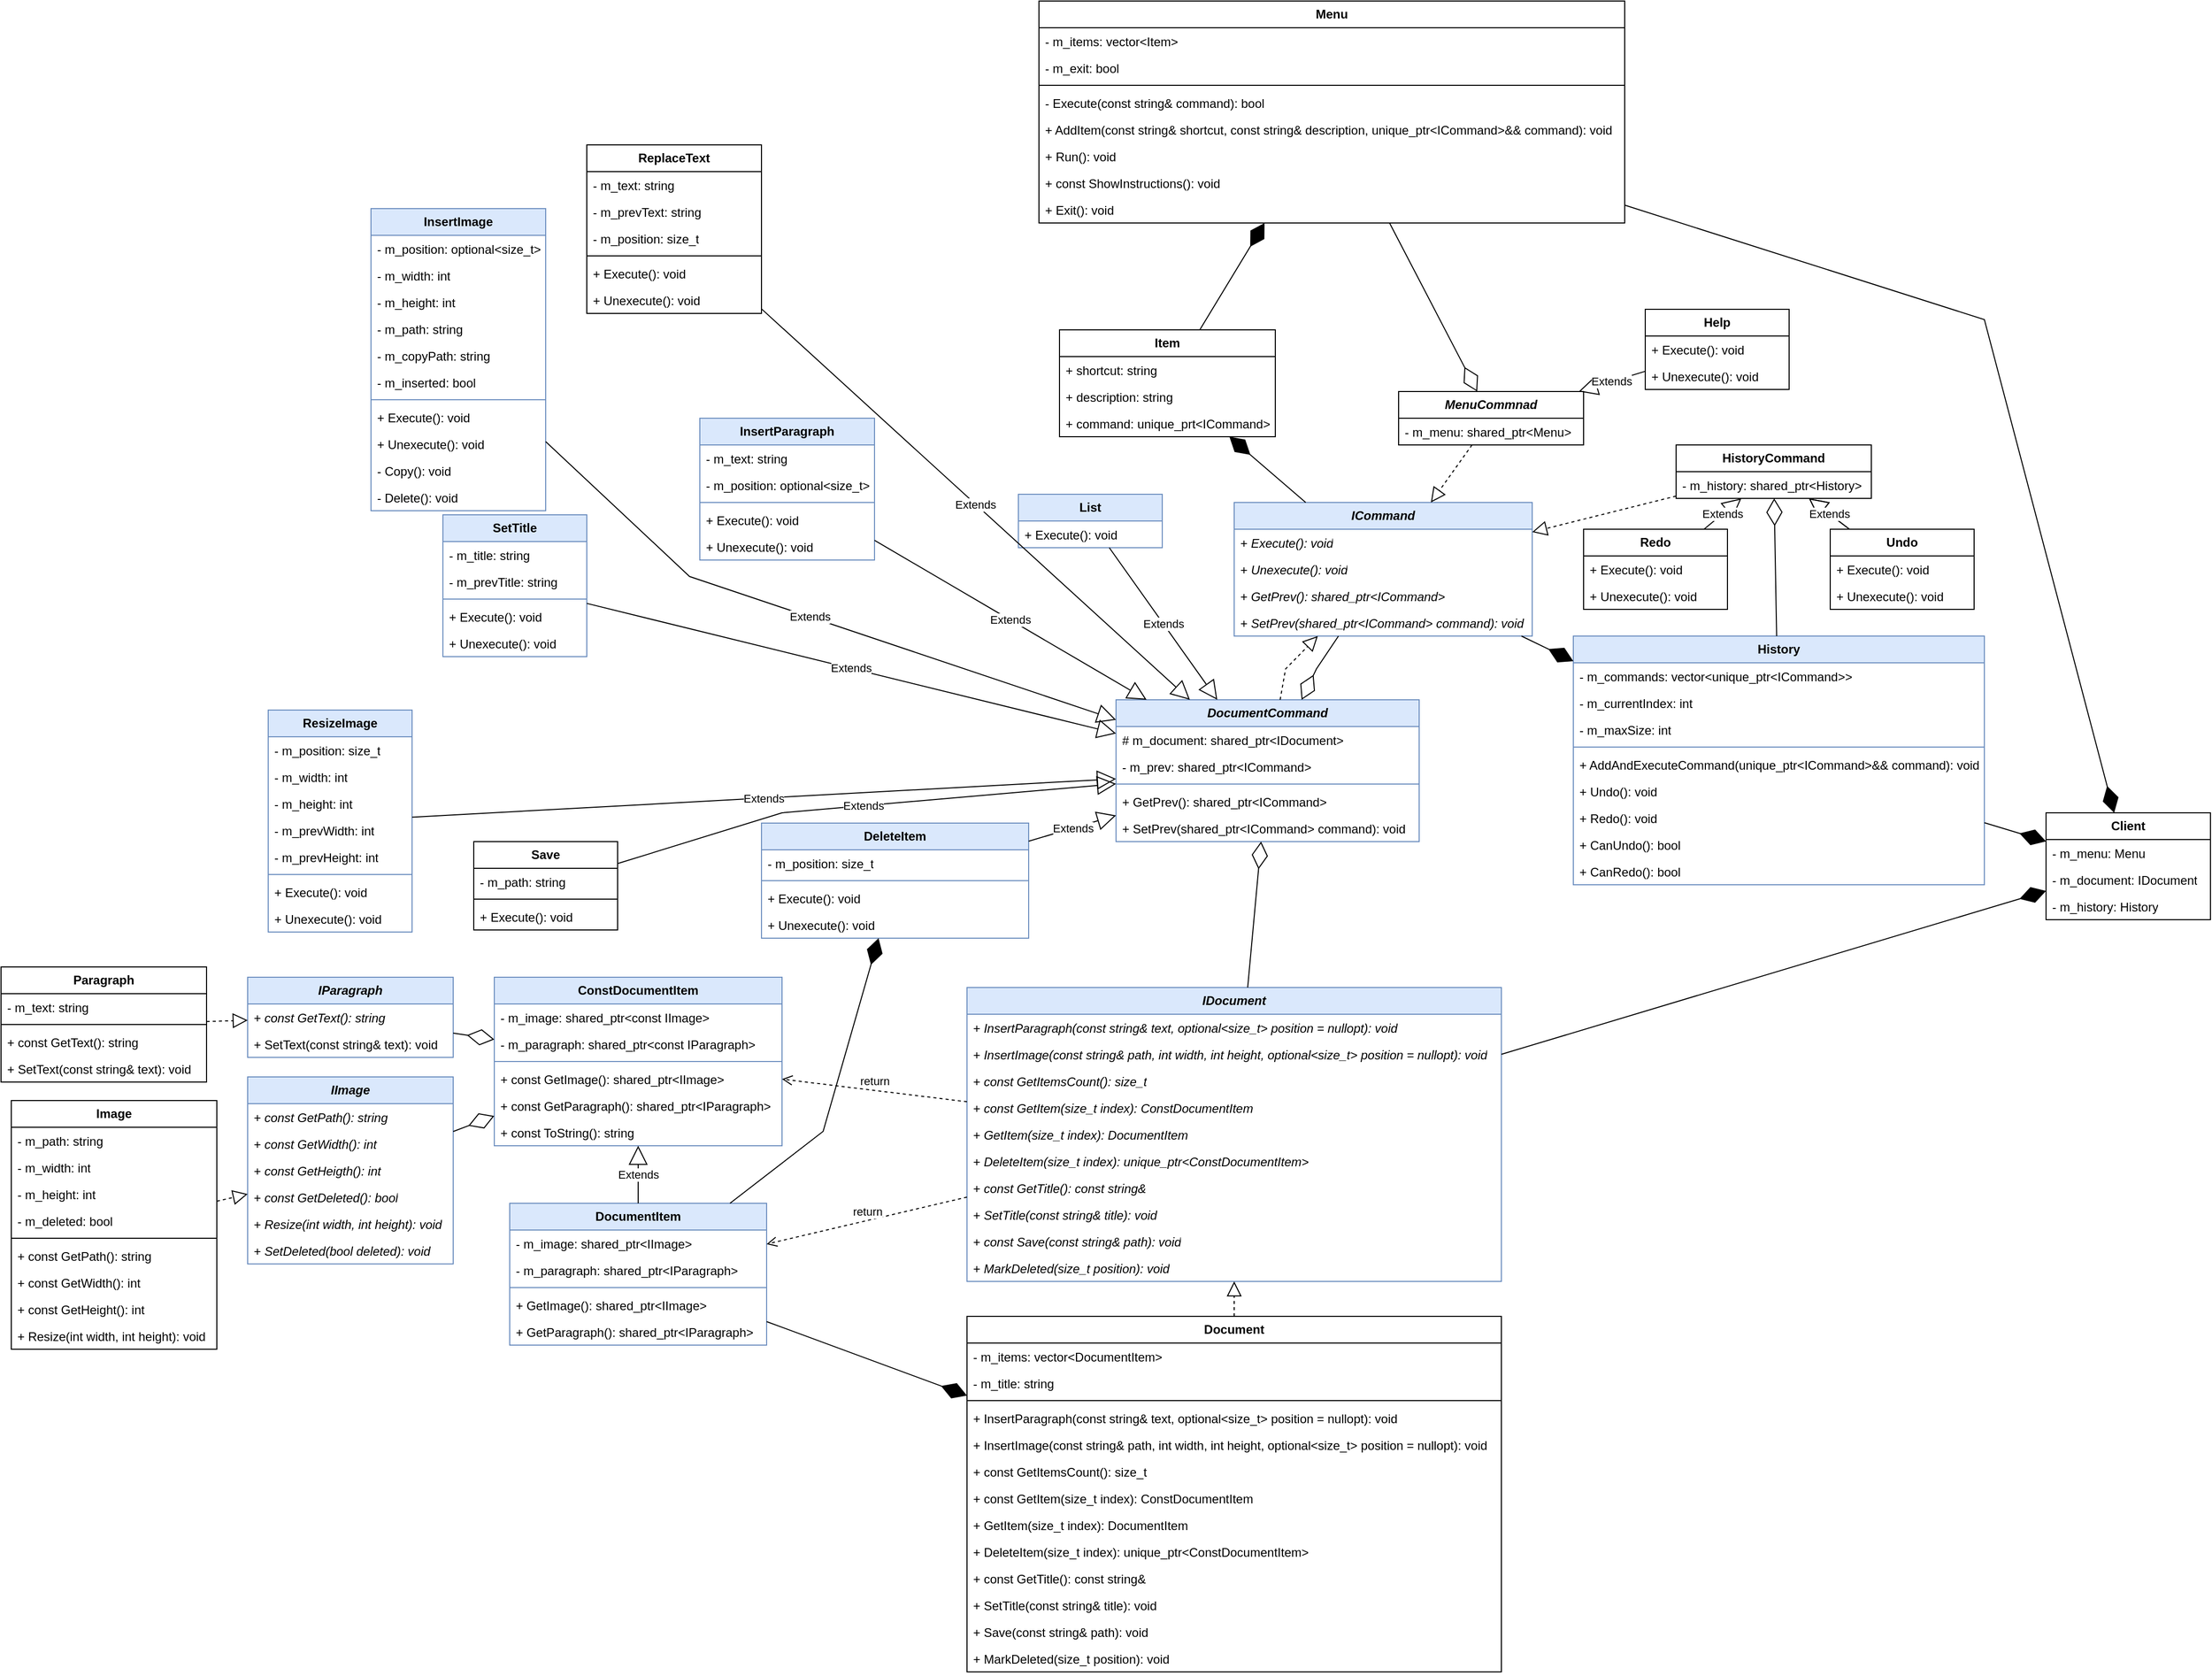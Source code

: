 <mxfile version="24.8.4">
  <diagram name="Command" id="GJfxTJLnHtR5FXehZnjD">
    <mxGraphModel dx="1224" dy="2335" grid="1" gridSize="10" guides="1" tooltips="1" connect="1" arrows="1" fold="1" page="1" pageScale="1" pageWidth="1600" pageHeight="1200" background="none" math="0" shadow="0">
      <root>
        <mxCell id="0" />
        <mxCell id="1" parent="0" />
        <mxCell id="I1eZE51DIgfKzIzTGWAX-1" value="&lt;i&gt;&lt;b&gt;ICommand&lt;/b&gt;&lt;/i&gt;" style="swimlane;fontStyle=0;childLayout=stackLayout;horizontal=1;startSize=26;fillColor=#dae8fc;horizontalStack=0;resizeParent=1;resizeParentMax=0;resizeLast=0;collapsible=1;marginBottom=0;whiteSpace=wrap;html=1;strokeColor=#6c8ebf;" parent="1" vertex="1">
          <mxGeometry x="1800" y="-452" width="290" height="130" as="geometry">
            <mxRectangle x="270" y="240" width="100" height="30" as="alternateBounds" />
          </mxGeometry>
        </mxCell>
        <mxCell id="I1eZE51DIgfKzIzTGWAX-2" value="+ &lt;i&gt;Execute(): void&lt;/i&gt;" style="text;strokeColor=none;fillColor=none;align=left;verticalAlign=top;spacingLeft=4;spacingRight=4;overflow=hidden;rotatable=0;points=[[0,0.5],[1,0.5]];portConstraint=eastwest;whiteSpace=wrap;html=1;" parent="I1eZE51DIgfKzIzTGWAX-1" vertex="1">
          <mxGeometry y="26" width="290" height="26" as="geometry" />
        </mxCell>
        <mxCell id="I1eZE51DIgfKzIzTGWAX-3" value="+ &lt;i&gt;Unexecute(): void&lt;/i&gt;" style="text;strokeColor=none;fillColor=none;align=left;verticalAlign=top;spacingLeft=4;spacingRight=4;overflow=hidden;rotatable=0;points=[[0,0.5],[1,0.5]];portConstraint=eastwest;whiteSpace=wrap;html=1;" parent="I1eZE51DIgfKzIzTGWAX-1" vertex="1">
          <mxGeometry y="52" width="290" height="26" as="geometry" />
        </mxCell>
        <mxCell id="I1eZE51DIgfKzIzTGWAX-4" value="+ &lt;i&gt;GetPrev(): shared_ptr&amp;lt;ICommand&amp;gt;&lt;/i&gt;" style="text;strokeColor=none;fillColor=none;align=left;verticalAlign=top;spacingLeft=4;spacingRight=4;overflow=hidden;rotatable=0;points=[[0,0.5],[1,0.5]];portConstraint=eastwest;whiteSpace=wrap;html=1;" parent="I1eZE51DIgfKzIzTGWAX-1" vertex="1">
          <mxGeometry y="78" width="290" height="26" as="geometry" />
        </mxCell>
        <mxCell id="I1eZE51DIgfKzIzTGWAX-5" value="+ &lt;i&gt;SetPrev(shared_ptr&amp;lt;&lt;/i&gt;&lt;i&gt;ICommand&amp;gt;&amp;nbsp;&lt;/i&gt;&lt;i&gt;command): void&lt;/i&gt;" style="text;strokeColor=none;fillColor=none;align=left;verticalAlign=top;spacingLeft=4;spacingRight=4;overflow=hidden;rotatable=0;points=[[0,0.5],[1,0.5]];portConstraint=eastwest;whiteSpace=wrap;html=1;fontStyle=0" parent="I1eZE51DIgfKzIzTGWAX-1" vertex="1">
          <mxGeometry y="104" width="290" height="26" as="geometry" />
        </mxCell>
        <mxCell id="I1eZE51DIgfKzIzTGWAX-6" value="&lt;i&gt;&lt;b&gt;Document&lt;/b&gt;&lt;/i&gt;&lt;i style=&quot;font-weight: bold;&quot;&gt;Command&lt;/i&gt;" style="swimlane;fontStyle=0;childLayout=stackLayout;horizontal=1;startSize=26;fillColor=#dae8fc;horizontalStack=0;resizeParent=1;resizeParentMax=0;resizeLast=0;collapsible=1;marginBottom=0;whiteSpace=wrap;html=1;strokeColor=#6c8ebf;" parent="1" vertex="1">
          <mxGeometry x="1685" y="-260" width="295" height="138" as="geometry" />
        </mxCell>
        <mxCell id="I1eZE51DIgfKzIzTGWAX-7" value="# m_document: shared_ptr&amp;lt;IDocument&amp;gt;" style="text;strokeColor=none;fillColor=none;align=left;verticalAlign=top;spacingLeft=4;spacingRight=4;overflow=hidden;rotatable=0;points=[[0,0.5],[1,0.5]];portConstraint=eastwest;whiteSpace=wrap;html=1;" parent="I1eZE51DIgfKzIzTGWAX-6" vertex="1">
          <mxGeometry y="26" width="295" height="26" as="geometry" />
        </mxCell>
        <mxCell id="I1eZE51DIgfKzIzTGWAX-8" value="- m_prev: shared_ptr&amp;lt;ICommand&amp;gt;" style="text;strokeColor=none;fillColor=none;align=left;verticalAlign=top;spacingLeft=4;spacingRight=4;overflow=hidden;rotatable=0;points=[[0,0.5],[1,0.5]];portConstraint=eastwest;whiteSpace=wrap;html=1;" parent="I1eZE51DIgfKzIzTGWAX-6" vertex="1">
          <mxGeometry y="52" width="295" height="26" as="geometry" />
        </mxCell>
        <mxCell id="I1eZE51DIgfKzIzTGWAX-9" value="" style="line;strokeWidth=1;fillColor=none;align=left;verticalAlign=middle;spacingTop=-1;spacingLeft=3;spacingRight=3;rotatable=0;labelPosition=right;points=[];portConstraint=eastwest;strokeColor=inherit;" parent="I1eZE51DIgfKzIzTGWAX-6" vertex="1">
          <mxGeometry y="78" width="295" height="8" as="geometry" />
        </mxCell>
        <mxCell id="I1eZE51DIgfKzIzTGWAX-10" value="+ &lt;span&gt;GetPrev(): shared_ptr&amp;lt;ICommand&amp;gt;&lt;/span&gt;" style="text;strokeColor=none;fillColor=none;align=left;verticalAlign=top;spacingLeft=4;spacingRight=4;overflow=hidden;rotatable=0;points=[[0,0.5],[1,0.5]];portConstraint=eastwest;whiteSpace=wrap;html=1;fontStyle=0" parent="I1eZE51DIgfKzIzTGWAX-6" vertex="1">
          <mxGeometry y="86" width="295" height="26" as="geometry" />
        </mxCell>
        <mxCell id="I1eZE51DIgfKzIzTGWAX-11" value="+ &lt;span&gt;SetPrev(shared_ptr&amp;lt;&lt;/span&gt;ICommand&amp;gt;&amp;nbsp;&lt;span&gt;command): void&lt;/span&gt;" style="text;strokeColor=none;fillColor=none;align=left;verticalAlign=top;spacingLeft=4;spacingRight=4;overflow=hidden;rotatable=0;points=[[0,0.5],[1,0.5]];portConstraint=eastwest;whiteSpace=wrap;html=1;fontStyle=0" parent="I1eZE51DIgfKzIzTGWAX-6" vertex="1">
          <mxGeometry y="112" width="295" height="26" as="geometry" />
        </mxCell>
        <mxCell id="I1eZE51DIgfKzIzTGWAX-12" value="" style="endArrow=block;dashed=1;endFill=0;endSize=12;html=1;rounded=0;" parent="1" source="I1eZE51DIgfKzIzTGWAX-6" target="I1eZE51DIgfKzIzTGWAX-1" edge="1">
          <mxGeometry width="160" relative="1" as="geometry">
            <mxPoint x="1750" y="-130" as="sourcePoint" />
            <mxPoint x="1910" y="-130" as="targetPoint" />
            <Array as="points">
              <mxPoint x="1850" y="-290" />
            </Array>
          </mxGeometry>
        </mxCell>
        <mxCell id="I1eZE51DIgfKzIzTGWAX-13" value="&lt;b&gt;&lt;i&gt;IDocument&lt;/i&gt;&lt;/b&gt;" style="swimlane;fontStyle=0;childLayout=stackLayout;horizontal=1;startSize=26;fillColor=#dae8fc;horizontalStack=0;resizeParent=1;resizeParentMax=0;resizeLast=0;collapsible=1;marginBottom=0;whiteSpace=wrap;html=1;strokeColor=#6c8ebf;" parent="1" vertex="1">
          <mxGeometry x="1540" y="20" width="520" height="286" as="geometry">
            <mxRectangle x="1060" y="500" width="100" height="30" as="alternateBounds" />
          </mxGeometry>
        </mxCell>
        <mxCell id="I1eZE51DIgfKzIzTGWAX-14" value="+ &lt;i&gt;InsertParagraph(const string&amp;amp; text, optional&amp;lt;size_t&amp;gt; position = nullopt): void&lt;/i&gt;" style="text;strokeColor=none;fillColor=none;align=left;verticalAlign=top;spacingLeft=4;spacingRight=4;overflow=hidden;rotatable=0;points=[[0,0.5],[1,0.5]];portConstraint=eastwest;whiteSpace=wrap;html=1;" parent="I1eZE51DIgfKzIzTGWAX-13" vertex="1">
          <mxGeometry y="26" width="520" height="26" as="geometry" />
        </mxCell>
        <mxCell id="I1eZE51DIgfKzIzTGWAX-15" value="+&amp;nbsp;&lt;i&gt;InsertImage(const string&amp;amp; path, int width, int height, optional&amp;lt;size_t&amp;gt; position = nullopt): void&lt;/i&gt;" style="text;strokeColor=none;fillColor=none;align=left;verticalAlign=top;spacingLeft=4;spacingRight=4;overflow=hidden;rotatable=0;points=[[0,0.5],[1,0.5]];portConstraint=eastwest;whiteSpace=wrap;html=1;" parent="I1eZE51DIgfKzIzTGWAX-13" vertex="1">
          <mxGeometry y="52" width="520" height="26" as="geometry" />
        </mxCell>
        <mxCell id="I1eZE51DIgfKzIzTGWAX-16" value="+ &lt;i&gt;const GetItemsCount(): size_t&lt;/i&gt;" style="text;strokeColor=none;fillColor=none;align=left;verticalAlign=top;spacingLeft=4;spacingRight=4;overflow=hidden;rotatable=0;points=[[0,0.5],[1,0.5]];portConstraint=eastwest;whiteSpace=wrap;html=1;" parent="I1eZE51DIgfKzIzTGWAX-13" vertex="1">
          <mxGeometry y="78" width="520" height="26" as="geometry" />
        </mxCell>
        <mxCell id="I1eZE51DIgfKzIzTGWAX-17" value="+ &lt;i&gt;const GetItem(size_t index): ConstDocumentItem&lt;/i&gt;" style="text;strokeColor=none;fillColor=none;align=left;verticalAlign=top;spacingLeft=4;spacingRight=4;overflow=hidden;rotatable=0;points=[[0,0.5],[1,0.5]];portConstraint=eastwest;whiteSpace=wrap;html=1;" parent="I1eZE51DIgfKzIzTGWAX-13" vertex="1">
          <mxGeometry y="104" width="520" height="26" as="geometry" />
        </mxCell>
        <mxCell id="I1eZE51DIgfKzIzTGWAX-18" value="+ &lt;i&gt;GetItem(size_t index): DocumentItem&lt;/i&gt;" style="text;strokeColor=none;fillColor=none;align=left;verticalAlign=top;spacingLeft=4;spacingRight=4;overflow=hidden;rotatable=0;points=[[0,0.5],[1,0.5]];portConstraint=eastwest;whiteSpace=wrap;html=1;" parent="I1eZE51DIgfKzIzTGWAX-13" vertex="1">
          <mxGeometry y="130" width="520" height="26" as="geometry" />
        </mxCell>
        <mxCell id="I1eZE51DIgfKzIzTGWAX-19" value="+ &lt;i&gt;DeleteItem(size_t index):&amp;nbsp;unique_ptr&amp;lt;ConstDocumentItem&amp;gt;&lt;/i&gt;" style="text;strokeColor=none;fillColor=none;align=left;verticalAlign=top;spacingLeft=4;spacingRight=4;overflow=hidden;rotatable=0;points=[[0,0.5],[1,0.5]];portConstraint=eastwest;whiteSpace=wrap;html=1;" parent="I1eZE51DIgfKzIzTGWAX-13" vertex="1">
          <mxGeometry y="156" width="520" height="26" as="geometry" />
        </mxCell>
        <mxCell id="I1eZE51DIgfKzIzTGWAX-20" value="+ &lt;i&gt;const GetTitle(): const string&amp;amp;&lt;/i&gt;" style="text;strokeColor=none;fillColor=none;align=left;verticalAlign=top;spacingLeft=4;spacingRight=4;overflow=hidden;rotatable=0;points=[[0,0.5],[1,0.5]];portConstraint=eastwest;whiteSpace=wrap;html=1;" parent="I1eZE51DIgfKzIzTGWAX-13" vertex="1">
          <mxGeometry y="182" width="520" height="26" as="geometry" />
        </mxCell>
        <mxCell id="I1eZE51DIgfKzIzTGWAX-21" value="+ &lt;i&gt;SetTitle(const string&amp;amp; title): void&lt;/i&gt;" style="text;strokeColor=none;fillColor=none;align=left;verticalAlign=top;spacingLeft=4;spacingRight=4;overflow=hidden;rotatable=0;points=[[0,0.5],[1,0.5]];portConstraint=eastwest;whiteSpace=wrap;html=1;" parent="I1eZE51DIgfKzIzTGWAX-13" vertex="1">
          <mxGeometry y="208" width="520" height="26" as="geometry" />
        </mxCell>
        <mxCell id="I1eZE51DIgfKzIzTGWAX-22" value="+ &lt;i&gt;const Save(const string&amp;amp; path): void&lt;/i&gt;" style="text;strokeColor=none;fillColor=none;align=left;verticalAlign=top;spacingLeft=4;spacingRight=4;overflow=hidden;rotatable=0;points=[[0,0.5],[1,0.5]];portConstraint=eastwest;whiteSpace=wrap;html=1;" parent="I1eZE51DIgfKzIzTGWAX-13" vertex="1">
          <mxGeometry y="234" width="520" height="26" as="geometry" />
        </mxCell>
        <mxCell id="h7uJVA89FnqvmUERjmVf-10" value="+ &lt;i&gt;MarkDeleted(size_t position): void&lt;/i&gt;" style="text;strokeColor=none;fillColor=none;align=left;verticalAlign=top;spacingLeft=4;spacingRight=4;overflow=hidden;rotatable=0;points=[[0,0.5],[1,0.5]];portConstraint=eastwest;whiteSpace=wrap;html=1;" parent="I1eZE51DIgfKzIzTGWAX-13" vertex="1">
          <mxGeometry y="260" width="520" height="26" as="geometry" />
        </mxCell>
        <mxCell id="I1eZE51DIgfKzIzTGWAX-23" value="" style="endArrow=diamondThin;endFill=0;endSize=24;html=1;rounded=0;" parent="1" source="I1eZE51DIgfKzIzTGWAX-13" target="I1eZE51DIgfKzIzTGWAX-6" edge="1">
          <mxGeometry width="160" relative="1" as="geometry">
            <mxPoint x="1760" y="-10" as="sourcePoint" />
            <mxPoint x="1920" y="-10" as="targetPoint" />
          </mxGeometry>
        </mxCell>
        <mxCell id="I1eZE51DIgfKzIzTGWAX-24" value="" style="endArrow=diamondThin;endFill=0;endSize=24;html=1;rounded=0;" parent="1" source="I1eZE51DIgfKzIzTGWAX-1" target="I1eZE51DIgfKzIzTGWAX-6" edge="1">
          <mxGeometry width="160" relative="1" as="geometry">
            <mxPoint x="1490" y="-220" as="sourcePoint" />
            <mxPoint x="1650" y="-220" as="targetPoint" />
            <Array as="points">
              <mxPoint x="1880" y="-290" />
            </Array>
          </mxGeometry>
        </mxCell>
        <mxCell id="I1eZE51DIgfKzIzTGWAX-25" value="&lt;b&gt;ConstDocumentItem&lt;/b&gt;" style="swimlane;fontStyle=0;childLayout=stackLayout;horizontal=1;startSize=26;fillColor=#dae8fc;horizontalStack=0;resizeParent=1;resizeParentMax=0;resizeLast=0;collapsible=1;marginBottom=0;whiteSpace=wrap;html=1;strokeColor=#6c8ebf;" parent="1" vertex="1">
          <mxGeometry x="1080" y="10" width="280" height="164" as="geometry" />
        </mxCell>
        <mxCell id="I1eZE51DIgfKzIzTGWAX-26" value="- m_image: shared_ptr&amp;lt;const IImage&amp;gt;" style="text;strokeColor=none;fillColor=none;align=left;verticalAlign=top;spacingLeft=4;spacingRight=4;overflow=hidden;rotatable=0;points=[[0,0.5],[1,0.5]];portConstraint=eastwest;whiteSpace=wrap;html=1;" parent="I1eZE51DIgfKzIzTGWAX-25" vertex="1">
          <mxGeometry y="26" width="280" height="26" as="geometry" />
        </mxCell>
        <mxCell id="I1eZE51DIgfKzIzTGWAX-27" value="- m_paragraph: shared_ptr&amp;lt;const IParagraph&amp;gt;" style="text;strokeColor=none;fillColor=none;align=left;verticalAlign=top;spacingLeft=4;spacingRight=4;overflow=hidden;rotatable=0;points=[[0,0.5],[1,0.5]];portConstraint=eastwest;whiteSpace=wrap;html=1;" parent="I1eZE51DIgfKzIzTGWAX-25" vertex="1">
          <mxGeometry y="52" width="280" height="26" as="geometry" />
        </mxCell>
        <mxCell id="I1eZE51DIgfKzIzTGWAX-28" value="" style="line;strokeWidth=1;fillColor=none;align=left;verticalAlign=middle;spacingTop=-1;spacingLeft=3;spacingRight=3;rotatable=0;labelPosition=right;points=[];portConstraint=eastwest;strokeColor=inherit;" parent="I1eZE51DIgfKzIzTGWAX-25" vertex="1">
          <mxGeometry y="78" width="280" height="8" as="geometry" />
        </mxCell>
        <mxCell id="I1eZE51DIgfKzIzTGWAX-29" value="+ const GetImage(): shared_ptr&amp;lt;IImage&amp;gt;" style="text;strokeColor=none;fillColor=none;align=left;verticalAlign=top;spacingLeft=4;spacingRight=4;overflow=hidden;rotatable=0;points=[[0,0.5],[1,0.5]];portConstraint=eastwest;whiteSpace=wrap;html=1;" parent="I1eZE51DIgfKzIzTGWAX-25" vertex="1">
          <mxGeometry y="86" width="280" height="26" as="geometry" />
        </mxCell>
        <mxCell id="I1eZE51DIgfKzIzTGWAX-30" value="+ const GetParagraph(): shared_ptr&amp;lt;IParagraph&amp;gt;" style="text;strokeColor=none;fillColor=none;align=left;verticalAlign=top;spacingLeft=4;spacingRight=4;overflow=hidden;rotatable=0;points=[[0,0.5],[1,0.5]];portConstraint=eastwest;whiteSpace=wrap;html=1;" parent="I1eZE51DIgfKzIzTGWAX-25" vertex="1">
          <mxGeometry y="112" width="280" height="26" as="geometry" />
        </mxCell>
        <mxCell id="I1eZE51DIgfKzIzTGWAX-31" value="+ const ToString(): string" style="text;strokeColor=none;fillColor=none;align=left;verticalAlign=top;spacingLeft=4;spacingRight=4;overflow=hidden;rotatable=0;points=[[0,0.5],[1,0.5]];portConstraint=eastwest;whiteSpace=wrap;html=1;" parent="I1eZE51DIgfKzIzTGWAX-25" vertex="1">
          <mxGeometry y="138" width="280" height="26" as="geometry" />
        </mxCell>
        <mxCell id="I1eZE51DIgfKzIzTGWAX-32" value="return" style="html=1;verticalAlign=bottom;endArrow=open;dashed=1;endSize=8;curved=0;rounded=0;" parent="1" source="I1eZE51DIgfKzIzTGWAX-13" target="I1eZE51DIgfKzIzTGWAX-25" edge="1">
          <mxGeometry relative="1" as="geometry">
            <mxPoint x="1470" y="30" as="sourcePoint" />
            <mxPoint x="1390" y="171.57" as="targetPoint" />
          </mxGeometry>
        </mxCell>
        <mxCell id="I1eZE51DIgfKzIzTGWAX-33" value="&lt;b&gt;DocumentItem&lt;/b&gt;" style="swimlane;fontStyle=0;childLayout=stackLayout;horizontal=1;startSize=26;fillColor=#dae8fc;horizontalStack=0;resizeParent=1;resizeParentMax=0;resizeLast=0;collapsible=1;marginBottom=0;whiteSpace=wrap;html=1;strokeColor=#6c8ebf;" parent="1" vertex="1">
          <mxGeometry x="1095" y="230" width="250" height="138" as="geometry" />
        </mxCell>
        <mxCell id="I1eZE51DIgfKzIzTGWAX-34" value="- m_image: shared_ptr&amp;lt;IImage&amp;gt;" style="text;strokeColor=none;fillColor=none;align=left;verticalAlign=top;spacingLeft=4;spacingRight=4;overflow=hidden;rotatable=0;points=[[0,0.5],[1,0.5]];portConstraint=eastwest;whiteSpace=wrap;html=1;" parent="I1eZE51DIgfKzIzTGWAX-33" vertex="1">
          <mxGeometry y="26" width="250" height="26" as="geometry" />
        </mxCell>
        <mxCell id="I1eZE51DIgfKzIzTGWAX-35" value="- m_paragraph: shared_ptr&amp;lt;IParagraph&amp;gt;" style="text;strokeColor=none;fillColor=none;align=left;verticalAlign=top;spacingLeft=4;spacingRight=4;overflow=hidden;rotatable=0;points=[[0,0.5],[1,0.5]];portConstraint=eastwest;whiteSpace=wrap;html=1;" parent="I1eZE51DIgfKzIzTGWAX-33" vertex="1">
          <mxGeometry y="52" width="250" height="26" as="geometry" />
        </mxCell>
        <mxCell id="I1eZE51DIgfKzIzTGWAX-36" value="" style="line;strokeWidth=1;fillColor=none;align=left;verticalAlign=middle;spacingTop=-1;spacingLeft=3;spacingRight=3;rotatable=0;labelPosition=right;points=[];portConstraint=eastwest;strokeColor=inherit;" parent="I1eZE51DIgfKzIzTGWAX-33" vertex="1">
          <mxGeometry y="78" width="250" height="8" as="geometry" />
        </mxCell>
        <mxCell id="I1eZE51DIgfKzIzTGWAX-37" value="+ GetImage(): shared_ptr&amp;lt;IImage&amp;gt;" style="text;strokeColor=none;fillColor=none;align=left;verticalAlign=top;spacingLeft=4;spacingRight=4;overflow=hidden;rotatable=0;points=[[0,0.5],[1,0.5]];portConstraint=eastwest;whiteSpace=wrap;html=1;" parent="I1eZE51DIgfKzIzTGWAX-33" vertex="1">
          <mxGeometry y="86" width="250" height="26" as="geometry" />
        </mxCell>
        <mxCell id="I1eZE51DIgfKzIzTGWAX-38" value="+ GetParagraph(): shared_ptr&amp;lt;IParagraph&amp;gt;" style="text;strokeColor=none;fillColor=none;align=left;verticalAlign=top;spacingLeft=4;spacingRight=4;overflow=hidden;rotatable=0;points=[[0,0.5],[1,0.5]];portConstraint=eastwest;whiteSpace=wrap;html=1;" parent="I1eZE51DIgfKzIzTGWAX-33" vertex="1">
          <mxGeometry y="112" width="250" height="26" as="geometry" />
        </mxCell>
        <mxCell id="I1eZE51DIgfKzIzTGWAX-39" value="Extends" style="endArrow=block;endSize=16;endFill=0;html=1;rounded=0;" parent="1" source="I1eZE51DIgfKzIzTGWAX-33" target="I1eZE51DIgfKzIzTGWAX-25" edge="1">
          <mxGeometry width="160" relative="1" as="geometry">
            <mxPoint x="1300" y="280" as="sourcePoint" />
            <mxPoint x="1460" y="280" as="targetPoint" />
          </mxGeometry>
        </mxCell>
        <mxCell id="I1eZE51DIgfKzIzTGWAX-40" value="return" style="html=1;verticalAlign=bottom;endArrow=open;dashed=1;endSize=8;curved=0;rounded=0;" parent="1" source="I1eZE51DIgfKzIzTGWAX-13" target="I1eZE51DIgfKzIzTGWAX-33" edge="1">
          <mxGeometry relative="1" as="geometry">
            <mxPoint x="1500" y="268.57" as="sourcePoint" />
            <mxPoint x="1420" y="268.57" as="targetPoint" />
          </mxGeometry>
        </mxCell>
        <mxCell id="I1eZE51DIgfKzIzTGWAX-41" value="&lt;b&gt;Document&lt;/b&gt;" style="swimlane;fontStyle=0;childLayout=stackLayout;horizontal=1;startSize=26;fillColor=none;horizontalStack=0;resizeParent=1;resizeParentMax=0;resizeLast=0;collapsible=1;marginBottom=0;whiteSpace=wrap;html=1;" parent="1" vertex="1">
          <mxGeometry x="1540" y="340" width="520" height="346" as="geometry" />
        </mxCell>
        <mxCell id="I1eZE51DIgfKzIzTGWAX-42" value="- m_items: vector&amp;lt;DocumentItem&amp;gt;" style="text;strokeColor=none;fillColor=none;align=left;verticalAlign=top;spacingLeft=4;spacingRight=4;overflow=hidden;rotatable=0;points=[[0,0.5],[1,0.5]];portConstraint=eastwest;whiteSpace=wrap;html=1;" parent="I1eZE51DIgfKzIzTGWAX-41" vertex="1">
          <mxGeometry y="26" width="520" height="26" as="geometry" />
        </mxCell>
        <mxCell id="I1eZE51DIgfKzIzTGWAX-43" value="- m_title: string" style="text;strokeColor=none;fillColor=none;align=left;verticalAlign=top;spacingLeft=4;spacingRight=4;overflow=hidden;rotatable=0;points=[[0,0.5],[1,0.5]];portConstraint=eastwest;whiteSpace=wrap;html=1;" parent="I1eZE51DIgfKzIzTGWAX-41" vertex="1">
          <mxGeometry y="52" width="520" height="26" as="geometry" />
        </mxCell>
        <mxCell id="I1eZE51DIgfKzIzTGWAX-44" value="" style="line;strokeWidth=1;fillColor=none;align=left;verticalAlign=middle;spacingTop=-1;spacingLeft=3;spacingRight=3;rotatable=0;labelPosition=right;points=[];portConstraint=eastwest;strokeColor=inherit;" parent="I1eZE51DIgfKzIzTGWAX-41" vertex="1">
          <mxGeometry y="78" width="520" height="8" as="geometry" />
        </mxCell>
        <mxCell id="I1eZE51DIgfKzIzTGWAX-45" value="+ InsertParagraph(const string&amp;amp; text, optional&amp;lt;size_t&amp;gt; position = nullopt): void" style="text;strokeColor=none;fillColor=none;align=left;verticalAlign=top;spacingLeft=4;spacingRight=4;overflow=hidden;rotatable=0;points=[[0,0.5],[1,0.5]];portConstraint=eastwest;whiteSpace=wrap;html=1;" parent="I1eZE51DIgfKzIzTGWAX-41" vertex="1">
          <mxGeometry y="86" width="520" height="26" as="geometry" />
        </mxCell>
        <mxCell id="I1eZE51DIgfKzIzTGWAX-46" value="+ InsertImage(const string&amp;amp; path, int width, int height, optional&amp;lt;size_t&amp;gt; position = nullopt): void" style="text;strokeColor=none;fillColor=none;align=left;verticalAlign=top;spacingLeft=4;spacingRight=4;overflow=hidden;rotatable=0;points=[[0,0.5],[1,0.5]];portConstraint=eastwest;whiteSpace=wrap;html=1;" parent="I1eZE51DIgfKzIzTGWAX-41" vertex="1">
          <mxGeometry y="112" width="520" height="26" as="geometry" />
        </mxCell>
        <mxCell id="I1eZE51DIgfKzIzTGWAX-47" value="+ const GetItemsCount(): size_t" style="text;strokeColor=none;fillColor=none;align=left;verticalAlign=top;spacingLeft=4;spacingRight=4;overflow=hidden;rotatable=0;points=[[0,0.5],[1,0.5]];portConstraint=eastwest;whiteSpace=wrap;html=1;" parent="I1eZE51DIgfKzIzTGWAX-41" vertex="1">
          <mxGeometry y="138" width="520" height="26" as="geometry" />
        </mxCell>
        <mxCell id="I1eZE51DIgfKzIzTGWAX-48" value="+ const GetItem(size_t index): ConstDocumentItem" style="text;strokeColor=none;fillColor=none;align=left;verticalAlign=top;spacingLeft=4;spacingRight=4;overflow=hidden;rotatable=0;points=[[0,0.5],[1,0.5]];portConstraint=eastwest;whiteSpace=wrap;html=1;" parent="I1eZE51DIgfKzIzTGWAX-41" vertex="1">
          <mxGeometry y="164" width="520" height="26" as="geometry" />
        </mxCell>
        <mxCell id="I1eZE51DIgfKzIzTGWAX-49" value="+ GetItem(size_t index): DocumentItem" style="text;strokeColor=none;fillColor=none;align=left;verticalAlign=top;spacingLeft=4;spacingRight=4;overflow=hidden;rotatable=0;points=[[0,0.5],[1,0.5]];portConstraint=eastwest;whiteSpace=wrap;html=1;" parent="I1eZE51DIgfKzIzTGWAX-41" vertex="1">
          <mxGeometry y="190" width="520" height="26" as="geometry" />
        </mxCell>
        <mxCell id="I1eZE51DIgfKzIzTGWAX-50" value="+ DeleteItem(size_t index):&amp;nbsp;unique_ptr&amp;lt;ConstDocumentItem&amp;gt;" style="text;strokeColor=none;fillColor=none;align=left;verticalAlign=top;spacingLeft=4;spacingRight=4;overflow=hidden;rotatable=0;points=[[0,0.5],[1,0.5]];portConstraint=eastwest;whiteSpace=wrap;html=1;" parent="I1eZE51DIgfKzIzTGWAX-41" vertex="1">
          <mxGeometry y="216" width="520" height="26" as="geometry" />
        </mxCell>
        <mxCell id="I1eZE51DIgfKzIzTGWAX-51" value="+ const GetTitle(): const string&amp;amp;" style="text;strokeColor=none;fillColor=none;align=left;verticalAlign=top;spacingLeft=4;spacingRight=4;overflow=hidden;rotatable=0;points=[[0,0.5],[1,0.5]];portConstraint=eastwest;whiteSpace=wrap;html=1;" parent="I1eZE51DIgfKzIzTGWAX-41" vertex="1">
          <mxGeometry y="242" width="520" height="26" as="geometry" />
        </mxCell>
        <mxCell id="I1eZE51DIgfKzIzTGWAX-52" value="+ SetTitle(const string&amp;amp; title): void" style="text;strokeColor=none;fillColor=none;align=left;verticalAlign=top;spacingLeft=4;spacingRight=4;overflow=hidden;rotatable=0;points=[[0,0.5],[1,0.5]];portConstraint=eastwest;whiteSpace=wrap;html=1;" parent="I1eZE51DIgfKzIzTGWAX-41" vertex="1">
          <mxGeometry y="268" width="520" height="26" as="geometry" />
        </mxCell>
        <mxCell id="I1eZE51DIgfKzIzTGWAX-53" value="+ Save(const string&amp;amp; path): void" style="text;strokeColor=none;fillColor=none;align=left;verticalAlign=top;spacingLeft=4;spacingRight=4;overflow=hidden;rotatable=0;points=[[0,0.5],[1,0.5]];portConstraint=eastwest;whiteSpace=wrap;html=1;" parent="I1eZE51DIgfKzIzTGWAX-41" vertex="1">
          <mxGeometry y="294" width="520" height="26" as="geometry" />
        </mxCell>
        <mxCell id="rVo3xTMYRMxvw-GRYjqp-8" value="+ MarkDeleted(size_t&amp;nbsp;position): void" style="text;strokeColor=none;fillColor=none;align=left;verticalAlign=top;spacingLeft=4;spacingRight=4;overflow=hidden;rotatable=0;points=[[0,0.5],[1,0.5]];portConstraint=eastwest;whiteSpace=wrap;html=1;" parent="I1eZE51DIgfKzIzTGWAX-41" vertex="1">
          <mxGeometry y="320" width="520" height="26" as="geometry" />
        </mxCell>
        <mxCell id="I1eZE51DIgfKzIzTGWAX-54" value="" style="endArrow=block;dashed=1;endFill=0;endSize=12;html=1;rounded=0;" parent="1" source="I1eZE51DIgfKzIzTGWAX-41" target="I1eZE51DIgfKzIzTGWAX-13" edge="1">
          <mxGeometry width="160" relative="1" as="geometry">
            <mxPoint x="1640" y="370" as="sourcePoint" />
            <mxPoint x="1800" y="370" as="targetPoint" />
          </mxGeometry>
        </mxCell>
        <mxCell id="I1eZE51DIgfKzIzTGWAX-55" value="" style="endArrow=diamondThin;endFill=1;endSize=24;html=1;rounded=0;" parent="1" source="I1eZE51DIgfKzIzTGWAX-33" target="I1eZE51DIgfKzIzTGWAX-41" edge="1">
          <mxGeometry width="160" relative="1" as="geometry">
            <mxPoint x="1330" y="460" as="sourcePoint" />
            <mxPoint x="1490" y="460" as="targetPoint" />
          </mxGeometry>
        </mxCell>
        <mxCell id="I1eZE51DIgfKzIzTGWAX-56" value="&lt;b&gt;&lt;i&gt;IImage&lt;/i&gt;&lt;/b&gt;" style="swimlane;fontStyle=0;childLayout=stackLayout;horizontal=1;startSize=26;fillColor=#dae8fc;horizontalStack=0;resizeParent=1;resizeParentMax=0;resizeLast=0;collapsible=1;marginBottom=0;whiteSpace=wrap;html=1;strokeColor=#6c8ebf;" parent="1" vertex="1">
          <mxGeometry x="840" y="107" width="200" height="182" as="geometry" />
        </mxCell>
        <mxCell id="I1eZE51DIgfKzIzTGWAX-57" value="+ &lt;i&gt;const GetPath(): string&lt;/i&gt;" style="text;strokeColor=none;fillColor=none;align=left;verticalAlign=top;spacingLeft=4;spacingRight=4;overflow=hidden;rotatable=0;points=[[0,0.5],[1,0.5]];portConstraint=eastwest;whiteSpace=wrap;html=1;" parent="I1eZE51DIgfKzIzTGWAX-56" vertex="1">
          <mxGeometry y="26" width="200" height="26" as="geometry" />
        </mxCell>
        <mxCell id="I1eZE51DIgfKzIzTGWAX-58" value="+ &lt;i&gt;const GetWidth(): int&lt;/i&gt;" style="text;strokeColor=none;fillColor=none;align=left;verticalAlign=top;spacingLeft=4;spacingRight=4;overflow=hidden;rotatable=0;points=[[0,0.5],[1,0.5]];portConstraint=eastwest;whiteSpace=wrap;html=1;" parent="I1eZE51DIgfKzIzTGWAX-56" vertex="1">
          <mxGeometry y="52" width="200" height="26" as="geometry" />
        </mxCell>
        <mxCell id="I1eZE51DIgfKzIzTGWAX-59" value="+ &lt;i&gt;const GetHeigth(): int&lt;/i&gt;" style="text;strokeColor=none;fillColor=none;align=left;verticalAlign=top;spacingLeft=4;spacingRight=4;overflow=hidden;rotatable=0;points=[[0,0.5],[1,0.5]];portConstraint=eastwest;whiteSpace=wrap;html=1;" parent="I1eZE51DIgfKzIzTGWAX-56" vertex="1">
          <mxGeometry y="78" width="200" height="26" as="geometry" />
        </mxCell>
        <mxCell id="I1eZE51DIgfKzIzTGWAX-60" value="+ &lt;i&gt;const GetDeleted(): bool&lt;/i&gt;" style="text;strokeColor=none;fillColor=none;align=left;verticalAlign=top;spacingLeft=4;spacingRight=4;overflow=hidden;rotatable=0;points=[[0,0.5],[1,0.5]];portConstraint=eastwest;whiteSpace=wrap;html=1;" parent="I1eZE51DIgfKzIzTGWAX-56" vertex="1">
          <mxGeometry y="104" width="200" height="26" as="geometry" />
        </mxCell>
        <mxCell id="I1eZE51DIgfKzIzTGWAX-61" value="+ &lt;i&gt;Resize(int width, int height): void&lt;/i&gt;" style="text;strokeColor=none;fillColor=none;align=left;verticalAlign=top;spacingLeft=4;spacingRight=4;overflow=hidden;rotatable=0;points=[[0,0.5],[1,0.5]];portConstraint=eastwest;whiteSpace=wrap;html=1;" parent="I1eZE51DIgfKzIzTGWAX-56" vertex="1">
          <mxGeometry y="130" width="200" height="26" as="geometry" />
        </mxCell>
        <mxCell id="h7uJVA89FnqvmUERjmVf-11" value="+ &lt;i&gt;SetDeleted(bool deleted): void&lt;/i&gt;" style="text;strokeColor=none;fillColor=none;align=left;verticalAlign=top;spacingLeft=4;spacingRight=4;overflow=hidden;rotatable=0;points=[[0,0.5],[1,0.5]];portConstraint=eastwest;whiteSpace=wrap;html=1;" parent="I1eZE51DIgfKzIzTGWAX-56" vertex="1">
          <mxGeometry y="156" width="200" height="26" as="geometry" />
        </mxCell>
        <mxCell id="I1eZE51DIgfKzIzTGWAX-62" value="&lt;b&gt;&lt;i&gt;IParagraph&lt;/i&gt;&lt;/b&gt;" style="swimlane;fontStyle=0;childLayout=stackLayout;horizontal=1;startSize=26;fillColor=#dae8fc;horizontalStack=0;resizeParent=1;resizeParentMax=0;resizeLast=0;collapsible=1;marginBottom=0;whiteSpace=wrap;html=1;strokeColor=#6c8ebf;" parent="1" vertex="1">
          <mxGeometry x="840" y="10" width="200" height="78" as="geometry" />
        </mxCell>
        <mxCell id="I1eZE51DIgfKzIzTGWAX-63" value="+ &lt;i&gt;const&amp;nbsp;GetText(): string&lt;/i&gt;" style="text;strokeColor=none;fillColor=none;align=left;verticalAlign=top;spacingLeft=4;spacingRight=4;overflow=hidden;rotatable=0;points=[[0,0.5],[1,0.5]];portConstraint=eastwest;whiteSpace=wrap;html=1;" parent="I1eZE51DIgfKzIzTGWAX-62" vertex="1">
          <mxGeometry y="26" width="200" height="26" as="geometry" />
        </mxCell>
        <mxCell id="I1eZE51DIgfKzIzTGWAX-64" value="+ SetText(const string&amp;amp; text): void" style="text;strokeColor=none;fillColor=none;align=left;verticalAlign=top;spacingLeft=4;spacingRight=4;overflow=hidden;rotatable=0;points=[[0,0.5],[1,0.5]];portConstraint=eastwest;whiteSpace=wrap;html=1;" parent="I1eZE51DIgfKzIzTGWAX-62" vertex="1">
          <mxGeometry y="52" width="200" height="26" as="geometry" />
        </mxCell>
        <mxCell id="I1eZE51DIgfKzIzTGWAX-65" value="&lt;b&gt;Image&lt;/b&gt;" style="swimlane;fontStyle=0;childLayout=stackLayout;horizontal=1;startSize=26;fillColor=none;horizontalStack=0;resizeParent=1;resizeParentMax=0;resizeLast=0;collapsible=1;marginBottom=0;whiteSpace=wrap;html=1;" parent="1" vertex="1">
          <mxGeometry x="610" y="130" width="200" height="242" as="geometry" />
        </mxCell>
        <mxCell id="I1eZE51DIgfKzIzTGWAX-66" value="- m_path: string" style="text;strokeColor=none;fillColor=none;align=left;verticalAlign=top;spacingLeft=4;spacingRight=4;overflow=hidden;rotatable=0;points=[[0,0.5],[1,0.5]];portConstraint=eastwest;whiteSpace=wrap;html=1;" parent="I1eZE51DIgfKzIzTGWAX-65" vertex="1">
          <mxGeometry y="26" width="200" height="26" as="geometry" />
        </mxCell>
        <mxCell id="I1eZE51DIgfKzIzTGWAX-67" value="- m_width: int" style="text;strokeColor=none;fillColor=none;align=left;verticalAlign=top;spacingLeft=4;spacingRight=4;overflow=hidden;rotatable=0;points=[[0,0.5],[1,0.5]];portConstraint=eastwest;whiteSpace=wrap;html=1;" parent="I1eZE51DIgfKzIzTGWAX-65" vertex="1">
          <mxGeometry y="52" width="200" height="26" as="geometry" />
        </mxCell>
        <mxCell id="I1eZE51DIgfKzIzTGWAX-68" value="- m_height: int" style="text;strokeColor=none;fillColor=none;align=left;verticalAlign=top;spacingLeft=4;spacingRight=4;overflow=hidden;rotatable=0;points=[[0,0.5],[1,0.5]];portConstraint=eastwest;whiteSpace=wrap;html=1;" parent="I1eZE51DIgfKzIzTGWAX-65" vertex="1">
          <mxGeometry y="78" width="200" height="26" as="geometry" />
        </mxCell>
        <mxCell id="I1eZE51DIgfKzIzTGWAX-69" value="- m_deleted: bool" style="text;strokeColor=none;fillColor=none;align=left;verticalAlign=top;spacingLeft=4;spacingRight=4;overflow=hidden;rotatable=0;points=[[0,0.5],[1,0.5]];portConstraint=eastwest;whiteSpace=wrap;html=1;" parent="I1eZE51DIgfKzIzTGWAX-65" vertex="1">
          <mxGeometry y="104" width="200" height="26" as="geometry" />
        </mxCell>
        <mxCell id="I1eZE51DIgfKzIzTGWAX-70" value="" style="line;strokeWidth=1;fillColor=none;align=left;verticalAlign=middle;spacingTop=-1;spacingLeft=3;spacingRight=3;rotatable=0;labelPosition=right;points=[];portConstraint=eastwest;strokeColor=inherit;" parent="I1eZE51DIgfKzIzTGWAX-65" vertex="1">
          <mxGeometry y="130" width="200" height="8" as="geometry" />
        </mxCell>
        <mxCell id="I1eZE51DIgfKzIzTGWAX-71" value="+ const GetPath(): string" style="text;strokeColor=none;fillColor=none;align=left;verticalAlign=top;spacingLeft=4;spacingRight=4;overflow=hidden;rotatable=0;points=[[0,0.5],[1,0.5]];portConstraint=eastwest;whiteSpace=wrap;html=1;" parent="I1eZE51DIgfKzIzTGWAX-65" vertex="1">
          <mxGeometry y="138" width="200" height="26" as="geometry" />
        </mxCell>
        <mxCell id="I1eZE51DIgfKzIzTGWAX-72" value="+ const GetWidth(): int" style="text;strokeColor=none;fillColor=none;align=left;verticalAlign=top;spacingLeft=4;spacingRight=4;overflow=hidden;rotatable=0;points=[[0,0.5],[1,0.5]];portConstraint=eastwest;whiteSpace=wrap;html=1;" parent="I1eZE51DIgfKzIzTGWAX-65" vertex="1">
          <mxGeometry y="164" width="200" height="26" as="geometry" />
        </mxCell>
        <mxCell id="I1eZE51DIgfKzIzTGWAX-73" value="+ const GetHeight(): int" style="text;strokeColor=none;fillColor=none;align=left;verticalAlign=top;spacingLeft=4;spacingRight=4;overflow=hidden;rotatable=0;points=[[0,0.5],[1,0.5]];portConstraint=eastwest;whiteSpace=wrap;html=1;" parent="I1eZE51DIgfKzIzTGWAX-65" vertex="1">
          <mxGeometry y="190" width="200" height="26" as="geometry" />
        </mxCell>
        <mxCell id="I1eZE51DIgfKzIzTGWAX-74" value="+ Resize(int width, int height): void" style="text;strokeColor=none;fillColor=none;align=left;verticalAlign=top;spacingLeft=4;spacingRight=4;overflow=hidden;rotatable=0;points=[[0,0.5],[1,0.5]];portConstraint=eastwest;whiteSpace=wrap;html=1;" parent="I1eZE51DIgfKzIzTGWAX-65" vertex="1">
          <mxGeometry y="216" width="200" height="26" as="geometry" />
        </mxCell>
        <mxCell id="I1eZE51DIgfKzIzTGWAX-75" value="" style="endArrow=block;dashed=1;endFill=0;endSize=12;html=1;rounded=0;" parent="1" source="I1eZE51DIgfKzIzTGWAX-65" target="I1eZE51DIgfKzIzTGWAX-56" edge="1">
          <mxGeometry width="160" relative="1" as="geometry">
            <mxPoint x="880" y="248" as="sourcePoint" />
            <mxPoint x="1040" y="248" as="targetPoint" />
          </mxGeometry>
        </mxCell>
        <mxCell id="I1eZE51DIgfKzIzTGWAX-76" value="&lt;b&gt;Paragraph&lt;/b&gt;" style="swimlane;fontStyle=0;childLayout=stackLayout;horizontal=1;startSize=26;fillColor=none;horizontalStack=0;resizeParent=1;resizeParentMax=0;resizeLast=0;collapsible=1;marginBottom=0;whiteSpace=wrap;html=1;" parent="1" vertex="1">
          <mxGeometry x="600" width="200" height="112" as="geometry" />
        </mxCell>
        <mxCell id="I1eZE51DIgfKzIzTGWAX-77" value="- m_text: string" style="text;strokeColor=none;fillColor=none;align=left;verticalAlign=top;spacingLeft=4;spacingRight=4;overflow=hidden;rotatable=0;points=[[0,0.5],[1,0.5]];portConstraint=eastwest;whiteSpace=wrap;html=1;" parent="I1eZE51DIgfKzIzTGWAX-76" vertex="1">
          <mxGeometry y="26" width="200" height="26" as="geometry" />
        </mxCell>
        <mxCell id="I1eZE51DIgfKzIzTGWAX-78" value="" style="line;strokeWidth=1;fillColor=none;align=left;verticalAlign=middle;spacingTop=-1;spacingLeft=3;spacingRight=3;rotatable=0;labelPosition=right;points=[];portConstraint=eastwest;strokeColor=inherit;" parent="I1eZE51DIgfKzIzTGWAX-76" vertex="1">
          <mxGeometry y="52" width="200" height="8" as="geometry" />
        </mxCell>
        <mxCell id="I1eZE51DIgfKzIzTGWAX-79" value="+ const GetText(): string" style="text;strokeColor=none;fillColor=none;align=left;verticalAlign=top;spacingLeft=4;spacingRight=4;overflow=hidden;rotatable=0;points=[[0,0.5],[1,0.5]];portConstraint=eastwest;whiteSpace=wrap;html=1;" parent="I1eZE51DIgfKzIzTGWAX-76" vertex="1">
          <mxGeometry y="60" width="200" height="26" as="geometry" />
        </mxCell>
        <mxCell id="I1eZE51DIgfKzIzTGWAX-80" value="+ SetText(const string&amp;amp; text): void" style="text;strokeColor=none;fillColor=none;align=left;verticalAlign=top;spacingLeft=4;spacingRight=4;overflow=hidden;rotatable=0;points=[[0,0.5],[1,0.5]];portConstraint=eastwest;whiteSpace=wrap;html=1;" parent="I1eZE51DIgfKzIzTGWAX-76" vertex="1">
          <mxGeometry y="86" width="200" height="26" as="geometry" />
        </mxCell>
        <mxCell id="I1eZE51DIgfKzIzTGWAX-81" value="" style="endArrow=block;dashed=1;endFill=0;endSize=12;html=1;rounded=0;" parent="1" source="I1eZE51DIgfKzIzTGWAX-76" target="I1eZE51DIgfKzIzTGWAX-62" edge="1">
          <mxGeometry width="160" relative="1" as="geometry">
            <mxPoint x="1010" y="58" as="sourcePoint" />
            <mxPoint x="1120" y="-92" as="targetPoint" />
          </mxGeometry>
        </mxCell>
        <mxCell id="I1eZE51DIgfKzIzTGWAX-82" value="&lt;b&gt;InsertParagraph&lt;/b&gt;" style="swimlane;fontStyle=0;childLayout=stackLayout;horizontal=1;startSize=26;fillColor=#dae8fc;horizontalStack=0;resizeParent=1;resizeParentMax=0;resizeLast=0;collapsible=1;marginBottom=0;whiteSpace=wrap;html=1;strokeColor=#6c8ebf;" parent="1" vertex="1">
          <mxGeometry x="1280" y="-534" width="170" height="138" as="geometry">
            <mxRectangle x="1180" y="-90" width="130" height="30" as="alternateBounds" />
          </mxGeometry>
        </mxCell>
        <mxCell id="I1eZE51DIgfKzIzTGWAX-83" value="- m_text: string" style="text;strokeColor=none;fillColor=none;align=left;verticalAlign=top;spacingLeft=4;spacingRight=4;overflow=hidden;rotatable=0;points=[[0,0.5],[1,0.5]];portConstraint=eastwest;whiteSpace=wrap;html=1;" parent="I1eZE51DIgfKzIzTGWAX-82" vertex="1">
          <mxGeometry y="26" width="170" height="26" as="geometry" />
        </mxCell>
        <mxCell id="I1eZE51DIgfKzIzTGWAX-84" value="- m_position: optional&amp;lt;size_t&amp;gt;" style="text;strokeColor=none;fillColor=none;align=left;verticalAlign=top;spacingLeft=4;spacingRight=4;overflow=hidden;rotatable=0;points=[[0,0.5],[1,0.5]];portConstraint=eastwest;whiteSpace=wrap;html=1;" parent="I1eZE51DIgfKzIzTGWAX-82" vertex="1">
          <mxGeometry y="52" width="170" height="26" as="geometry" />
        </mxCell>
        <mxCell id="I1eZE51DIgfKzIzTGWAX-85" value="" style="line;strokeWidth=1;fillColor=none;align=left;verticalAlign=middle;spacingTop=-1;spacingLeft=3;spacingRight=3;rotatable=0;labelPosition=right;points=[];portConstraint=eastwest;strokeColor=inherit;" parent="I1eZE51DIgfKzIzTGWAX-82" vertex="1">
          <mxGeometry y="78" width="170" height="8" as="geometry" />
        </mxCell>
        <mxCell id="I1eZE51DIgfKzIzTGWAX-86" value="+ Execute(): void" style="text;strokeColor=none;fillColor=none;align=left;verticalAlign=top;spacingLeft=4;spacingRight=4;overflow=hidden;rotatable=0;points=[[0,0.5],[1,0.5]];portConstraint=eastwest;whiteSpace=wrap;html=1;" parent="I1eZE51DIgfKzIzTGWAX-82" vertex="1">
          <mxGeometry y="86" width="170" height="26" as="geometry" />
        </mxCell>
        <mxCell id="I1eZE51DIgfKzIzTGWAX-87" value="+ Unexecute(): void" style="text;strokeColor=none;fillColor=none;align=left;verticalAlign=top;spacingLeft=4;spacingRight=4;overflow=hidden;rotatable=0;points=[[0,0.5],[1,0.5]];portConstraint=eastwest;whiteSpace=wrap;html=1;" parent="I1eZE51DIgfKzIzTGWAX-82" vertex="1">
          <mxGeometry y="112" width="170" height="26" as="geometry" />
        </mxCell>
        <mxCell id="I1eZE51DIgfKzIzTGWAX-88" value="Extends" style="endArrow=block;endSize=16;endFill=0;html=1;rounded=0;" parent="1" source="I1eZE51DIgfKzIzTGWAX-82" target="I1eZE51DIgfKzIzTGWAX-6" edge="1">
          <mxGeometry width="160" relative="1" as="geometry">
            <mxPoint x="1990" y="-234" as="sourcePoint" />
            <mxPoint x="2150" y="-234" as="targetPoint" />
          </mxGeometry>
        </mxCell>
        <mxCell id="I1eZE51DIgfKzIzTGWAX-89" value="&lt;b&gt;InsertImage&lt;/b&gt;" style="swimlane;fontStyle=0;childLayout=stackLayout;horizontal=1;startSize=26;fillColor=#dae8fc;horizontalStack=0;resizeParent=1;resizeParentMax=0;resizeLast=0;collapsible=1;marginBottom=0;whiteSpace=wrap;html=1;strokeColor=#6c8ebf;" parent="1" vertex="1">
          <mxGeometry x="960" y="-738" width="170" height="294" as="geometry">
            <mxRectangle x="1360" y="-90" width="110" height="30" as="alternateBounds" />
          </mxGeometry>
        </mxCell>
        <mxCell id="I1eZE51DIgfKzIzTGWAX-90" value="- m_position: optional&amp;lt;size_t&amp;gt;" style="text;strokeColor=none;fillColor=none;align=left;verticalAlign=top;spacingLeft=4;spacingRight=4;overflow=hidden;rotatable=0;points=[[0,0.5],[1,0.5]];portConstraint=eastwest;whiteSpace=wrap;html=1;" parent="I1eZE51DIgfKzIzTGWAX-89" vertex="1">
          <mxGeometry y="26" width="170" height="26" as="geometry" />
        </mxCell>
        <mxCell id="I1eZE51DIgfKzIzTGWAX-91" value="- m_width: int" style="text;strokeColor=none;fillColor=none;align=left;verticalAlign=top;spacingLeft=4;spacingRight=4;overflow=hidden;rotatable=0;points=[[0,0.5],[1,0.5]];portConstraint=eastwest;whiteSpace=wrap;html=1;" parent="I1eZE51DIgfKzIzTGWAX-89" vertex="1">
          <mxGeometry y="52" width="170" height="26" as="geometry" />
        </mxCell>
        <mxCell id="I1eZE51DIgfKzIzTGWAX-92" value="- m_height: int" style="text;strokeColor=none;fillColor=none;align=left;verticalAlign=top;spacingLeft=4;spacingRight=4;overflow=hidden;rotatable=0;points=[[0,0.5],[1,0.5]];portConstraint=eastwest;whiteSpace=wrap;html=1;" parent="I1eZE51DIgfKzIzTGWAX-89" vertex="1">
          <mxGeometry y="78" width="170" height="26" as="geometry" />
        </mxCell>
        <mxCell id="I1eZE51DIgfKzIzTGWAX-93" value="- m_path: string" style="text;strokeColor=none;fillColor=none;align=left;verticalAlign=top;spacingLeft=4;spacingRight=4;overflow=hidden;rotatable=0;points=[[0,0.5],[1,0.5]];portConstraint=eastwest;whiteSpace=wrap;html=1;" parent="I1eZE51DIgfKzIzTGWAX-89" vertex="1">
          <mxGeometry y="104" width="170" height="26" as="geometry" />
        </mxCell>
        <mxCell id="I1eZE51DIgfKzIzTGWAX-94" value="- m_copyPath: string" style="text;strokeColor=none;fillColor=none;align=left;verticalAlign=top;spacingLeft=4;spacingRight=4;overflow=hidden;rotatable=0;points=[[0,0.5],[1,0.5]];portConstraint=eastwest;whiteSpace=wrap;html=1;" parent="I1eZE51DIgfKzIzTGWAX-89" vertex="1">
          <mxGeometry y="130" width="170" height="26" as="geometry" />
        </mxCell>
        <mxCell id="8N0aUXkxMVsgMug26tSP-1" value="- m_inserted: bool" style="text;strokeColor=none;fillColor=none;align=left;verticalAlign=top;spacingLeft=4;spacingRight=4;overflow=hidden;rotatable=0;points=[[0,0.5],[1,0.5]];portConstraint=eastwest;whiteSpace=wrap;html=1;" vertex="1" parent="I1eZE51DIgfKzIzTGWAX-89">
          <mxGeometry y="156" width="170" height="26" as="geometry" />
        </mxCell>
        <mxCell id="I1eZE51DIgfKzIzTGWAX-95" value="" style="line;strokeWidth=1;fillColor=none;align=left;verticalAlign=middle;spacingTop=-1;spacingLeft=3;spacingRight=3;rotatable=0;labelPosition=right;points=[];portConstraint=eastwest;strokeColor=inherit;" parent="I1eZE51DIgfKzIzTGWAX-89" vertex="1">
          <mxGeometry y="182" width="170" height="8" as="geometry" />
        </mxCell>
        <mxCell id="I1eZE51DIgfKzIzTGWAX-96" value="+ Execute(): void" style="text;strokeColor=none;fillColor=none;align=left;verticalAlign=top;spacingLeft=4;spacingRight=4;overflow=hidden;rotatable=0;points=[[0,0.5],[1,0.5]];portConstraint=eastwest;whiteSpace=wrap;html=1;" parent="I1eZE51DIgfKzIzTGWAX-89" vertex="1">
          <mxGeometry y="190" width="170" height="26" as="geometry" />
        </mxCell>
        <mxCell id="I1eZE51DIgfKzIzTGWAX-97" value="+ Unexecute(): void" style="text;strokeColor=none;fillColor=none;align=left;verticalAlign=top;spacingLeft=4;spacingRight=4;overflow=hidden;rotatable=0;points=[[0,0.5],[1,0.5]];portConstraint=eastwest;whiteSpace=wrap;html=1;" parent="I1eZE51DIgfKzIzTGWAX-89" vertex="1">
          <mxGeometry y="216" width="170" height="26" as="geometry" />
        </mxCell>
        <mxCell id="I1eZE51DIgfKzIzTGWAX-98" value="- Copy(): void" style="text;strokeColor=none;fillColor=none;align=left;verticalAlign=top;spacingLeft=4;spacingRight=4;overflow=hidden;rotatable=0;points=[[0,0.5],[1,0.5]];portConstraint=eastwest;whiteSpace=wrap;html=1;" parent="I1eZE51DIgfKzIzTGWAX-89" vertex="1">
          <mxGeometry y="242" width="170" height="26" as="geometry" />
        </mxCell>
        <mxCell id="I1eZE51DIgfKzIzTGWAX-99" value="- Delete(): void" style="text;strokeColor=none;fillColor=none;align=left;verticalAlign=top;spacingLeft=4;spacingRight=4;overflow=hidden;rotatable=0;points=[[0,0.5],[1,0.5]];portConstraint=eastwest;whiteSpace=wrap;html=1;" parent="I1eZE51DIgfKzIzTGWAX-89" vertex="1">
          <mxGeometry y="268" width="170" height="26" as="geometry" />
        </mxCell>
        <mxCell id="I1eZE51DIgfKzIzTGWAX-100" value="Extends" style="endArrow=block;endSize=16;endFill=0;html=1;rounded=0;" parent="1" source="I1eZE51DIgfKzIzTGWAX-89" target="I1eZE51DIgfKzIzTGWAX-6" edge="1">
          <mxGeometry width="160" relative="1" as="geometry">
            <mxPoint x="2110" y="-200" as="sourcePoint" />
            <mxPoint x="2270" y="-200" as="targetPoint" />
            <Array as="points">
              <mxPoint x="1270" y="-380" />
            </Array>
          </mxGeometry>
        </mxCell>
        <mxCell id="I1eZE51DIgfKzIzTGWAX-101" value="&lt;b&gt;SetTitle&lt;/b&gt;" style="swimlane;fontStyle=0;childLayout=stackLayout;horizontal=1;startSize=26;fillColor=#dae8fc;horizontalStack=0;resizeParent=1;resizeParentMax=0;resizeLast=0;collapsible=1;marginBottom=0;whiteSpace=wrap;html=1;strokeColor=#6c8ebf;" parent="1" vertex="1">
          <mxGeometry x="1030" y="-440" width="140" height="138" as="geometry">
            <mxRectangle x="1540" y="-90" width="80" height="30" as="alternateBounds" />
          </mxGeometry>
        </mxCell>
        <mxCell id="I1eZE51DIgfKzIzTGWAX-102" value="- m_title: string" style="text;strokeColor=none;fillColor=none;align=left;verticalAlign=top;spacingLeft=4;spacingRight=4;overflow=hidden;rotatable=0;points=[[0,0.5],[1,0.5]];portConstraint=eastwest;whiteSpace=wrap;html=1;" parent="I1eZE51DIgfKzIzTGWAX-101" vertex="1">
          <mxGeometry y="26" width="140" height="26" as="geometry" />
        </mxCell>
        <mxCell id="I1eZE51DIgfKzIzTGWAX-103" value="- m_prevTitle: string" style="text;strokeColor=none;fillColor=none;align=left;verticalAlign=top;spacingLeft=4;spacingRight=4;overflow=hidden;rotatable=0;points=[[0,0.5],[1,0.5]];portConstraint=eastwest;whiteSpace=wrap;html=1;" parent="I1eZE51DIgfKzIzTGWAX-101" vertex="1">
          <mxGeometry y="52" width="140" height="26" as="geometry" />
        </mxCell>
        <mxCell id="I1eZE51DIgfKzIzTGWAX-104" value="" style="line;strokeWidth=1;fillColor=none;align=left;verticalAlign=middle;spacingTop=-1;spacingLeft=3;spacingRight=3;rotatable=0;labelPosition=right;points=[];portConstraint=eastwest;strokeColor=inherit;" parent="I1eZE51DIgfKzIzTGWAX-101" vertex="1">
          <mxGeometry y="78" width="140" height="8" as="geometry" />
        </mxCell>
        <mxCell id="I1eZE51DIgfKzIzTGWAX-105" value="+ Execute(): void" style="text;strokeColor=none;fillColor=none;align=left;verticalAlign=top;spacingLeft=4;spacingRight=4;overflow=hidden;rotatable=0;points=[[0,0.5],[1,0.5]];portConstraint=eastwest;whiteSpace=wrap;html=1;" parent="I1eZE51DIgfKzIzTGWAX-101" vertex="1">
          <mxGeometry y="86" width="140" height="26" as="geometry" />
        </mxCell>
        <mxCell id="I1eZE51DIgfKzIzTGWAX-106" value="+ Unexecute(): void" style="text;strokeColor=none;fillColor=none;align=left;verticalAlign=top;spacingLeft=4;spacingRight=4;overflow=hidden;rotatable=0;points=[[0,0.5],[1,0.5]];portConstraint=eastwest;whiteSpace=wrap;html=1;" parent="I1eZE51DIgfKzIzTGWAX-101" vertex="1">
          <mxGeometry y="112" width="140" height="26" as="geometry" />
        </mxCell>
        <mxCell id="I1eZE51DIgfKzIzTGWAX-107" value="&lt;b&gt;List&lt;/b&gt;" style="swimlane;fontStyle=0;childLayout=stackLayout;horizontal=1;startSize=26;fillColor=#dae8fc;horizontalStack=0;resizeParent=1;resizeParentMax=0;resizeLast=0;collapsible=1;marginBottom=0;whiteSpace=wrap;html=1;strokeColor=#6c8ebf;" parent="1" vertex="1">
          <mxGeometry x="1590" y="-460" width="140" height="52" as="geometry">
            <mxRectangle x="1690" y="-90" width="60" height="30" as="alternateBounds" />
          </mxGeometry>
        </mxCell>
        <mxCell id="I1eZE51DIgfKzIzTGWAX-108" value="+ Execute(): void" style="text;strokeColor=none;fillColor=none;align=left;verticalAlign=top;spacingLeft=4;spacingRight=4;overflow=hidden;rotatable=0;points=[[0,0.5],[1,0.5]];portConstraint=eastwest;whiteSpace=wrap;html=1;" parent="I1eZE51DIgfKzIzTGWAX-107" vertex="1">
          <mxGeometry y="26" width="140" height="26" as="geometry" />
        </mxCell>
        <mxCell id="I1eZE51DIgfKzIzTGWAX-109" value="Extends" style="endArrow=block;endSize=16;endFill=0;html=1;rounded=0;" parent="1" source="I1eZE51DIgfKzIzTGWAX-101" target="I1eZE51DIgfKzIzTGWAX-6" edge="1">
          <mxGeometry width="160" relative="1" as="geometry">
            <mxPoint x="2110" y="-200" as="sourcePoint" />
            <mxPoint x="2270" y="-200" as="targetPoint" />
          </mxGeometry>
        </mxCell>
        <mxCell id="I1eZE51DIgfKzIzTGWAX-110" value="" style="endArrow=diamondThin;endFill=0;endSize=24;html=1;rounded=0;" parent="1" source="I1eZE51DIgfKzIzTGWAX-56" target="I1eZE51DIgfKzIzTGWAX-25" edge="1">
          <mxGeometry width="160" relative="1" as="geometry">
            <mxPoint x="1200" y="20" as="sourcePoint" />
            <mxPoint x="1360" y="20" as="targetPoint" />
          </mxGeometry>
        </mxCell>
        <mxCell id="I1eZE51DIgfKzIzTGWAX-111" value="" style="endArrow=diamondThin;endFill=0;endSize=24;html=1;rounded=0;" parent="1" source="I1eZE51DIgfKzIzTGWAX-62" target="I1eZE51DIgfKzIzTGWAX-25" edge="1">
          <mxGeometry width="160" relative="1" as="geometry">
            <mxPoint x="1200" y="20" as="sourcePoint" />
            <mxPoint x="1360" y="20" as="targetPoint" />
          </mxGeometry>
        </mxCell>
        <mxCell id="I1eZE51DIgfKzIzTGWAX-112" value="Extends" style="endArrow=block;endSize=16;endFill=0;html=1;rounded=0;" parent="1" source="I1eZE51DIgfKzIzTGWAX-107" target="I1eZE51DIgfKzIzTGWAX-6" edge="1">
          <mxGeometry width="160" relative="1" as="geometry">
            <mxPoint x="1990" y="-150" as="sourcePoint" />
            <mxPoint x="2150" y="-150" as="targetPoint" />
          </mxGeometry>
        </mxCell>
        <mxCell id="I1eZE51DIgfKzIzTGWAX-113" value="&lt;b&gt;&lt;i&gt;MenuCommnad&lt;/i&gt;&lt;/b&gt;" style="swimlane;fontStyle=0;childLayout=stackLayout;horizontal=1;startSize=26;fillColor=none;horizontalStack=0;resizeParent=1;resizeParentMax=0;resizeLast=0;collapsible=1;marginBottom=0;whiteSpace=wrap;html=1;" parent="1" vertex="1">
          <mxGeometry x="1960" y="-560" width="180" height="52" as="geometry" />
        </mxCell>
        <mxCell id="I1eZE51DIgfKzIzTGWAX-114" value="- m_menu: shared_ptr&amp;lt;Menu&amp;gt;" style="text;strokeColor=none;fillColor=none;align=left;verticalAlign=top;spacingLeft=4;spacingRight=4;overflow=hidden;rotatable=0;points=[[0,0.5],[1,0.5]];portConstraint=eastwest;whiteSpace=wrap;html=1;" parent="I1eZE51DIgfKzIzTGWAX-113" vertex="1">
          <mxGeometry y="26" width="180" height="26" as="geometry" />
        </mxCell>
        <mxCell id="I1eZE51DIgfKzIzTGWAX-115" value="" style="endArrow=block;dashed=1;endFill=0;endSize=12;html=1;rounded=0;" parent="1" source="I1eZE51DIgfKzIzTGWAX-113" target="I1eZE51DIgfKzIzTGWAX-1" edge="1">
          <mxGeometry width="160" relative="1" as="geometry">
            <mxPoint x="1700" y="-490" as="sourcePoint" />
            <mxPoint x="1860" y="-490" as="targetPoint" />
          </mxGeometry>
        </mxCell>
        <mxCell id="I1eZE51DIgfKzIzTGWAX-116" value="&lt;b&gt;ResizeImage&lt;/b&gt;" style="swimlane;fontStyle=0;childLayout=stackLayout;horizontal=1;startSize=26;fillColor=#dae8fc;horizontalStack=0;resizeParent=1;resizeParentMax=0;resizeLast=0;collapsible=1;marginBottom=0;whiteSpace=wrap;html=1;strokeColor=#6c8ebf;" parent="1" vertex="1">
          <mxGeometry x="860" y="-250" width="140" height="216" as="geometry" />
        </mxCell>
        <mxCell id="I1eZE51DIgfKzIzTGWAX-117" value="- m_position: size_t" style="text;strokeColor=none;fillColor=none;align=left;verticalAlign=top;spacingLeft=4;spacingRight=4;overflow=hidden;rotatable=0;points=[[0,0.5],[1,0.5]];portConstraint=eastwest;whiteSpace=wrap;html=1;" parent="I1eZE51DIgfKzIzTGWAX-116" vertex="1">
          <mxGeometry y="26" width="140" height="26" as="geometry" />
        </mxCell>
        <mxCell id="I1eZE51DIgfKzIzTGWAX-118" value="- m_width: int" style="text;strokeColor=none;fillColor=none;align=left;verticalAlign=top;spacingLeft=4;spacingRight=4;overflow=hidden;rotatable=0;points=[[0,0.5],[1,0.5]];portConstraint=eastwest;whiteSpace=wrap;html=1;" parent="I1eZE51DIgfKzIzTGWAX-116" vertex="1">
          <mxGeometry y="52" width="140" height="26" as="geometry" />
        </mxCell>
        <mxCell id="I1eZE51DIgfKzIzTGWAX-119" value="- m_height: int" style="text;strokeColor=none;fillColor=none;align=left;verticalAlign=top;spacingLeft=4;spacingRight=4;overflow=hidden;rotatable=0;points=[[0,0.5],[1,0.5]];portConstraint=eastwest;whiteSpace=wrap;html=1;" parent="I1eZE51DIgfKzIzTGWAX-116" vertex="1">
          <mxGeometry y="78" width="140" height="26" as="geometry" />
        </mxCell>
        <mxCell id="I1eZE51DIgfKzIzTGWAX-120" value="- m_prevWidth: int" style="text;strokeColor=none;fillColor=none;align=left;verticalAlign=top;spacingLeft=4;spacingRight=4;overflow=hidden;rotatable=0;points=[[0,0.5],[1,0.5]];portConstraint=eastwest;whiteSpace=wrap;html=1;" parent="I1eZE51DIgfKzIzTGWAX-116" vertex="1">
          <mxGeometry y="104" width="140" height="26" as="geometry" />
        </mxCell>
        <mxCell id="I1eZE51DIgfKzIzTGWAX-121" value="- m_prevHeight: int" style="text;strokeColor=none;fillColor=none;align=left;verticalAlign=top;spacingLeft=4;spacingRight=4;overflow=hidden;rotatable=0;points=[[0,0.5],[1,0.5]];portConstraint=eastwest;whiteSpace=wrap;html=1;" parent="I1eZE51DIgfKzIzTGWAX-116" vertex="1">
          <mxGeometry y="130" width="140" height="26" as="geometry" />
        </mxCell>
        <mxCell id="I1eZE51DIgfKzIzTGWAX-122" value="" style="line;strokeWidth=1;fillColor=none;align=left;verticalAlign=middle;spacingTop=-1;spacingLeft=3;spacingRight=3;rotatable=0;labelPosition=right;points=[];portConstraint=eastwest;strokeColor=inherit;" parent="I1eZE51DIgfKzIzTGWAX-116" vertex="1">
          <mxGeometry y="156" width="140" height="8" as="geometry" />
        </mxCell>
        <mxCell id="I1eZE51DIgfKzIzTGWAX-123" value="+ Execute(): void" style="text;strokeColor=none;fillColor=none;align=left;verticalAlign=top;spacingLeft=4;spacingRight=4;overflow=hidden;rotatable=0;points=[[0,0.5],[1,0.5]];portConstraint=eastwest;whiteSpace=wrap;html=1;" parent="I1eZE51DIgfKzIzTGWAX-116" vertex="1">
          <mxGeometry y="164" width="140" height="26" as="geometry" />
        </mxCell>
        <mxCell id="I1eZE51DIgfKzIzTGWAX-124" value="+ Unexecute(): void" style="text;strokeColor=none;fillColor=none;align=left;verticalAlign=top;spacingLeft=4;spacingRight=4;overflow=hidden;rotatable=0;points=[[0,0.5],[1,0.5]];portConstraint=eastwest;whiteSpace=wrap;html=1;" parent="I1eZE51DIgfKzIzTGWAX-116" vertex="1">
          <mxGeometry y="190" width="140" height="26" as="geometry" />
        </mxCell>
        <mxCell id="I1eZE51DIgfKzIzTGWAX-125" value="&lt;b&gt;ReplaceText&lt;/b&gt;" style="swimlane;fontStyle=0;childLayout=stackLayout;horizontal=1;startSize=26;fillColor=none;horizontalStack=0;resizeParent=1;resizeParentMax=0;resizeLast=0;collapsible=1;marginBottom=0;whiteSpace=wrap;html=1;" parent="1" vertex="1">
          <mxGeometry x="1170" y="-800" width="170" height="164" as="geometry" />
        </mxCell>
        <mxCell id="I1eZE51DIgfKzIzTGWAX-126" value="- m_text: string" style="text;strokeColor=none;fillColor=none;align=left;verticalAlign=top;spacingLeft=4;spacingRight=4;overflow=hidden;rotatable=0;points=[[0,0.5],[1,0.5]];portConstraint=eastwest;whiteSpace=wrap;html=1;" parent="I1eZE51DIgfKzIzTGWAX-125" vertex="1">
          <mxGeometry y="26" width="170" height="26" as="geometry" />
        </mxCell>
        <mxCell id="I1eZE51DIgfKzIzTGWAX-127" value="- m_prevText: string" style="text;strokeColor=none;fillColor=none;align=left;verticalAlign=top;spacingLeft=4;spacingRight=4;overflow=hidden;rotatable=0;points=[[0,0.5],[1,0.5]];portConstraint=eastwest;whiteSpace=wrap;html=1;" parent="I1eZE51DIgfKzIzTGWAX-125" vertex="1">
          <mxGeometry y="52" width="170" height="26" as="geometry" />
        </mxCell>
        <mxCell id="I1eZE51DIgfKzIzTGWAX-128" value="- m_position: size_t" style="text;strokeColor=none;fillColor=none;align=left;verticalAlign=top;spacingLeft=4;spacingRight=4;overflow=hidden;rotatable=0;points=[[0,0.5],[1,0.5]];portConstraint=eastwest;whiteSpace=wrap;html=1;" parent="I1eZE51DIgfKzIzTGWAX-125" vertex="1">
          <mxGeometry y="78" width="170" height="26" as="geometry" />
        </mxCell>
        <mxCell id="I1eZE51DIgfKzIzTGWAX-129" value="" style="line;strokeWidth=1;fillColor=none;align=left;verticalAlign=middle;spacingTop=-1;spacingLeft=3;spacingRight=3;rotatable=0;labelPosition=right;points=[];portConstraint=eastwest;strokeColor=inherit;" parent="I1eZE51DIgfKzIzTGWAX-125" vertex="1">
          <mxGeometry y="104" width="170" height="8" as="geometry" />
        </mxCell>
        <mxCell id="I1eZE51DIgfKzIzTGWAX-130" value="+ Execute(): void" style="text;strokeColor=none;fillColor=none;align=left;verticalAlign=top;spacingLeft=4;spacingRight=4;overflow=hidden;rotatable=0;points=[[0,0.5],[1,0.5]];portConstraint=eastwest;whiteSpace=wrap;html=1;" parent="I1eZE51DIgfKzIzTGWAX-125" vertex="1">
          <mxGeometry y="112" width="170" height="26" as="geometry" />
        </mxCell>
        <mxCell id="I1eZE51DIgfKzIzTGWAX-131" value="+ Unexecute(): void" style="text;strokeColor=none;fillColor=none;align=left;verticalAlign=top;spacingLeft=4;spacingRight=4;overflow=hidden;rotatable=0;points=[[0,0.5],[1,0.5]];portConstraint=eastwest;whiteSpace=wrap;html=1;" parent="I1eZE51DIgfKzIzTGWAX-125" vertex="1">
          <mxGeometry y="138" width="170" height="26" as="geometry" />
        </mxCell>
        <mxCell id="I1eZE51DIgfKzIzTGWAX-132" value="Extends" style="endArrow=block;endSize=16;endFill=0;html=1;rounded=0;" parent="1" source="I1eZE51DIgfKzIzTGWAX-125" target="I1eZE51DIgfKzIzTGWAX-6" edge="1">
          <mxGeometry width="160" relative="1" as="geometry">
            <mxPoint x="2110" y="-200" as="sourcePoint" />
            <mxPoint x="2270" y="-200" as="targetPoint" />
          </mxGeometry>
        </mxCell>
        <mxCell id="I1eZE51DIgfKzIzTGWAX-133" value="Extends" style="endArrow=block;endSize=16;endFill=0;html=1;rounded=0;" parent="1" source="I1eZE51DIgfKzIzTGWAX-116" target="I1eZE51DIgfKzIzTGWAX-6" edge="1">
          <mxGeometry width="160" relative="1" as="geometry">
            <mxPoint x="2110" y="-200" as="sourcePoint" />
            <mxPoint x="2270" y="-200" as="targetPoint" />
          </mxGeometry>
        </mxCell>
        <mxCell id="I1eZE51DIgfKzIzTGWAX-134" value="&lt;b&gt;DeleteItem&lt;/b&gt;" style="swimlane;fontStyle=0;childLayout=stackLayout;horizontal=1;startSize=26;fillColor=#dae8fc;horizontalStack=0;resizeParent=1;resizeParentMax=0;resizeLast=0;collapsible=1;marginBottom=0;whiteSpace=wrap;html=1;strokeColor=#6c8ebf;" parent="1" vertex="1">
          <mxGeometry x="1340" y="-140" width="260" height="112" as="geometry" />
        </mxCell>
        <mxCell id="I1eZE51DIgfKzIzTGWAX-136" value="- m_position: size_t" style="text;strokeColor=none;fillColor=none;align=left;verticalAlign=top;spacingLeft=4;spacingRight=4;overflow=hidden;rotatable=0;points=[[0,0.5],[1,0.5]];portConstraint=eastwest;whiteSpace=wrap;html=1;" parent="I1eZE51DIgfKzIzTGWAX-134" vertex="1">
          <mxGeometry y="26" width="260" height="26" as="geometry" />
        </mxCell>
        <mxCell id="I1eZE51DIgfKzIzTGWAX-137" value="" style="line;strokeWidth=1;fillColor=none;align=left;verticalAlign=middle;spacingTop=-1;spacingLeft=3;spacingRight=3;rotatable=0;labelPosition=right;points=[];portConstraint=eastwest;strokeColor=inherit;" parent="I1eZE51DIgfKzIzTGWAX-134" vertex="1">
          <mxGeometry y="52" width="260" height="8" as="geometry" />
        </mxCell>
        <mxCell id="I1eZE51DIgfKzIzTGWAX-138" value="+ Execute(): void" style="text;strokeColor=none;fillColor=none;align=left;verticalAlign=top;spacingLeft=4;spacingRight=4;overflow=hidden;rotatable=0;points=[[0,0.5],[1,0.5]];portConstraint=eastwest;whiteSpace=wrap;html=1;" parent="I1eZE51DIgfKzIzTGWAX-134" vertex="1">
          <mxGeometry y="60" width="260" height="26" as="geometry" />
        </mxCell>
        <mxCell id="I1eZE51DIgfKzIzTGWAX-139" value="+ Unexecute(): void" style="text;strokeColor=none;fillColor=none;align=left;verticalAlign=top;spacingLeft=4;spacingRight=4;overflow=hidden;rotatable=0;points=[[0,0.5],[1,0.5]];portConstraint=eastwest;whiteSpace=wrap;html=1;" parent="I1eZE51DIgfKzIzTGWAX-134" vertex="1">
          <mxGeometry y="86" width="260" height="26" as="geometry" />
        </mxCell>
        <mxCell id="I1eZE51DIgfKzIzTGWAX-140" value="" style="endArrow=diamondThin;endFill=1;endSize=24;html=1;rounded=0;" parent="1" source="I1eZE51DIgfKzIzTGWAX-33" target="I1eZE51DIgfKzIzTGWAX-134" edge="1">
          <mxGeometry width="160" relative="1" as="geometry">
            <mxPoint x="1330" y="460" as="sourcePoint" />
            <mxPoint x="1490" y="460" as="targetPoint" />
            <Array as="points">
              <mxPoint x="1400" y="160" />
            </Array>
          </mxGeometry>
        </mxCell>
        <mxCell id="I1eZE51DIgfKzIzTGWAX-141" value="&lt;b&gt;Help&lt;/b&gt;" style="swimlane;fontStyle=0;childLayout=stackLayout;horizontal=1;startSize=26;fillColor=none;horizontalStack=0;resizeParent=1;resizeParentMax=0;resizeLast=0;collapsible=1;marginBottom=0;whiteSpace=wrap;html=1;" parent="1" vertex="1">
          <mxGeometry x="2200" y="-640" width="140" height="78" as="geometry" />
        </mxCell>
        <mxCell id="I1eZE51DIgfKzIzTGWAX-142" value="+ Execute(): void" style="text;strokeColor=none;fillColor=none;align=left;verticalAlign=top;spacingLeft=4;spacingRight=4;overflow=hidden;rotatable=0;points=[[0,0.5],[1,0.5]];portConstraint=eastwest;whiteSpace=wrap;html=1;" parent="I1eZE51DIgfKzIzTGWAX-141" vertex="1">
          <mxGeometry y="26" width="140" height="26" as="geometry" />
        </mxCell>
        <mxCell id="I1eZE51DIgfKzIzTGWAX-143" value="+ Unexecute(): void" style="text;strokeColor=none;fillColor=none;align=left;verticalAlign=top;spacingLeft=4;spacingRight=4;overflow=hidden;rotatable=0;points=[[0,0.5],[1,0.5]];portConstraint=eastwest;whiteSpace=wrap;html=1;" parent="I1eZE51DIgfKzIzTGWAX-141" vertex="1">
          <mxGeometry y="52" width="140" height="26" as="geometry" />
        </mxCell>
        <mxCell id="I1eZE51DIgfKzIzTGWAX-144" value="Extends" style="endArrow=block;endSize=16;endFill=0;html=1;rounded=0;" parent="1" source="I1eZE51DIgfKzIzTGWAX-141" target="I1eZE51DIgfKzIzTGWAX-113" edge="1">
          <mxGeometry width="160" relative="1" as="geometry">
            <mxPoint x="2460" y="-630" as="sourcePoint" />
            <mxPoint x="2620" y="-630" as="targetPoint" />
          </mxGeometry>
        </mxCell>
        <mxCell id="I1eZE51DIgfKzIzTGWAX-145" value="Extends" style="endArrow=block;endSize=16;endFill=0;html=1;rounded=0;" parent="1" source="I1eZE51DIgfKzIzTGWAX-134" target="I1eZE51DIgfKzIzTGWAX-6" edge="1">
          <mxGeometry width="160" relative="1" as="geometry">
            <mxPoint x="1990" y="-234" as="sourcePoint" />
            <mxPoint x="2150" y="-234" as="targetPoint" />
          </mxGeometry>
        </mxCell>
        <mxCell id="I1eZE51DIgfKzIzTGWAX-146" value="&lt;b&gt;Undo&lt;/b&gt;" style="swimlane;fontStyle=0;childLayout=stackLayout;horizontal=1;startSize=26;fillColor=none;horizontalStack=0;resizeParent=1;resizeParentMax=0;resizeLast=0;collapsible=1;marginBottom=0;whiteSpace=wrap;html=1;" parent="1" vertex="1">
          <mxGeometry x="2380" y="-426" width="140" height="78" as="geometry" />
        </mxCell>
        <mxCell id="I1eZE51DIgfKzIzTGWAX-147" value="+ Execute(): void" style="text;strokeColor=none;fillColor=none;align=left;verticalAlign=top;spacingLeft=4;spacingRight=4;overflow=hidden;rotatable=0;points=[[0,0.5],[1,0.5]];portConstraint=eastwest;whiteSpace=wrap;html=1;" parent="I1eZE51DIgfKzIzTGWAX-146" vertex="1">
          <mxGeometry y="26" width="140" height="26" as="geometry" />
        </mxCell>
        <mxCell id="I1eZE51DIgfKzIzTGWAX-148" value="+ Unexecute(): void" style="text;strokeColor=none;fillColor=none;align=left;verticalAlign=top;spacingLeft=4;spacingRight=4;overflow=hidden;rotatable=0;points=[[0,0.5],[1,0.5]];portConstraint=eastwest;whiteSpace=wrap;html=1;" parent="I1eZE51DIgfKzIzTGWAX-146" vertex="1">
          <mxGeometry y="52" width="140" height="26" as="geometry" />
        </mxCell>
        <mxCell id="I1eZE51DIgfKzIzTGWAX-149" value="&lt;b&gt;Redo&lt;/b&gt;" style="swimlane;fontStyle=0;childLayout=stackLayout;horizontal=1;startSize=26;fillColor=none;horizontalStack=0;resizeParent=1;resizeParentMax=0;resizeLast=0;collapsible=1;marginBottom=0;whiteSpace=wrap;html=1;" parent="1" vertex="1">
          <mxGeometry x="2140" y="-426" width="140" height="78" as="geometry" />
        </mxCell>
        <mxCell id="I1eZE51DIgfKzIzTGWAX-150" value="+ Execute(): void" style="text;strokeColor=none;fillColor=none;align=left;verticalAlign=top;spacingLeft=4;spacingRight=4;overflow=hidden;rotatable=0;points=[[0,0.5],[1,0.5]];portConstraint=eastwest;whiteSpace=wrap;html=1;" parent="I1eZE51DIgfKzIzTGWAX-149" vertex="1">
          <mxGeometry y="26" width="140" height="26" as="geometry" />
        </mxCell>
        <mxCell id="I1eZE51DIgfKzIzTGWAX-151" value="+ Unexecute(): void" style="text;strokeColor=none;fillColor=none;align=left;verticalAlign=top;spacingLeft=4;spacingRight=4;overflow=hidden;rotatable=0;points=[[0,0.5],[1,0.5]];portConstraint=eastwest;whiteSpace=wrap;html=1;" parent="I1eZE51DIgfKzIzTGWAX-149" vertex="1">
          <mxGeometry y="52" width="140" height="26" as="geometry" />
        </mxCell>
        <mxCell id="I1eZE51DIgfKzIzTGWAX-152" value="&lt;b&gt;Save&lt;/b&gt;" style="swimlane;fontStyle=0;childLayout=stackLayout;horizontal=1;startSize=26;fillColor=none;horizontalStack=0;resizeParent=1;resizeParentMax=0;resizeLast=0;collapsible=1;marginBottom=0;whiteSpace=wrap;html=1;" parent="1" vertex="1">
          <mxGeometry x="1060" y="-122" width="140" height="86" as="geometry" />
        </mxCell>
        <mxCell id="I1eZE51DIgfKzIzTGWAX-153" value="- m_path: string" style="text;strokeColor=none;fillColor=none;align=left;verticalAlign=top;spacingLeft=4;spacingRight=4;overflow=hidden;rotatable=0;points=[[0,0.5],[1,0.5]];portConstraint=eastwest;whiteSpace=wrap;html=1;" parent="I1eZE51DIgfKzIzTGWAX-152" vertex="1">
          <mxGeometry y="26" width="140" height="26" as="geometry" />
        </mxCell>
        <mxCell id="I1eZE51DIgfKzIzTGWAX-154" value="" style="line;strokeWidth=1;fillColor=none;align=left;verticalAlign=middle;spacingTop=-1;spacingLeft=3;spacingRight=3;rotatable=0;labelPosition=right;points=[];portConstraint=eastwest;strokeColor=inherit;" parent="I1eZE51DIgfKzIzTGWAX-152" vertex="1">
          <mxGeometry y="52" width="140" height="8" as="geometry" />
        </mxCell>
        <mxCell id="I1eZE51DIgfKzIzTGWAX-155" value="+ Execute(): void" style="text;strokeColor=none;fillColor=none;align=left;verticalAlign=top;spacingLeft=4;spacingRight=4;overflow=hidden;rotatable=0;points=[[0,0.5],[1,0.5]];portConstraint=eastwest;whiteSpace=wrap;html=1;" parent="I1eZE51DIgfKzIzTGWAX-152" vertex="1">
          <mxGeometry y="60" width="140" height="26" as="geometry" />
        </mxCell>
        <mxCell id="I1eZE51DIgfKzIzTGWAX-157" value="Extends" style="endArrow=block;endSize=16;endFill=0;html=1;rounded=0;" parent="1" source="I1eZE51DIgfKzIzTGWAX-152" target="I1eZE51DIgfKzIzTGWAX-6" edge="1">
          <mxGeometry width="160" relative="1" as="geometry">
            <mxPoint x="2110" y="-200" as="sourcePoint" />
            <mxPoint x="2270" y="-200" as="targetPoint" />
            <Array as="points">
              <mxPoint x="1360" y="-150" />
            </Array>
          </mxGeometry>
        </mxCell>
        <mxCell id="I1eZE51DIgfKzIzTGWAX-158" value="&lt;b&gt;History&lt;/b&gt;" style="swimlane;fontStyle=0;childLayout=stackLayout;horizontal=1;startSize=26;fillColor=#dae8fc;horizontalStack=0;resizeParent=1;resizeParentMax=0;resizeLast=0;collapsible=1;marginBottom=0;whiteSpace=wrap;html=1;strokeColor=#6c8ebf;" parent="1" vertex="1">
          <mxGeometry x="2130" y="-322" width="400" height="242" as="geometry" />
        </mxCell>
        <mxCell id="I1eZE51DIgfKzIzTGWAX-159" value="- m_commands: vector&amp;lt;unique_ptr&amp;lt;ICommand&amp;gt;&amp;gt;" style="text;strokeColor=none;fillColor=none;align=left;verticalAlign=top;spacingLeft=4;spacingRight=4;overflow=hidden;rotatable=0;points=[[0,0.5],[1,0.5]];portConstraint=eastwest;whiteSpace=wrap;html=1;" parent="I1eZE51DIgfKzIzTGWAX-158" vertex="1">
          <mxGeometry y="26" width="400" height="26" as="geometry" />
        </mxCell>
        <mxCell id="I1eZE51DIgfKzIzTGWAX-160" value="- m_currentIndex: int" style="text;strokeColor=none;fillColor=none;align=left;verticalAlign=top;spacingLeft=4;spacingRight=4;overflow=hidden;rotatable=0;points=[[0,0.5],[1,0.5]];portConstraint=eastwest;whiteSpace=wrap;html=1;" parent="I1eZE51DIgfKzIzTGWAX-158" vertex="1">
          <mxGeometry y="52" width="400" height="26" as="geometry" />
        </mxCell>
        <mxCell id="I1eZE51DIgfKzIzTGWAX-161" value="- m_maxSize: int" style="text;strokeColor=none;fillColor=none;align=left;verticalAlign=top;spacingLeft=4;spacingRight=4;overflow=hidden;rotatable=0;points=[[0,0.5],[1,0.5]];portConstraint=eastwest;whiteSpace=wrap;html=1;" parent="I1eZE51DIgfKzIzTGWAX-158" vertex="1">
          <mxGeometry y="78" width="400" height="26" as="geometry" />
        </mxCell>
        <mxCell id="I1eZE51DIgfKzIzTGWAX-162" value="" style="line;strokeWidth=1;fillColor=none;align=left;verticalAlign=middle;spacingTop=-1;spacingLeft=3;spacingRight=3;rotatable=0;labelPosition=right;points=[];portConstraint=eastwest;strokeColor=inherit;" parent="I1eZE51DIgfKzIzTGWAX-158" vertex="1">
          <mxGeometry y="104" width="400" height="8" as="geometry" />
        </mxCell>
        <mxCell id="I1eZE51DIgfKzIzTGWAX-163" value="+ AddAndExecuteCommand(unique_ptr&amp;lt;ICommand&amp;gt;&amp;amp;&amp;amp; command): void" style="text;strokeColor=none;fillColor=none;align=left;verticalAlign=top;spacingLeft=4;spacingRight=4;overflow=hidden;rotatable=0;points=[[0,0.5],[1,0.5]];portConstraint=eastwest;whiteSpace=wrap;html=1;" parent="I1eZE51DIgfKzIzTGWAX-158" vertex="1">
          <mxGeometry y="112" width="400" height="26" as="geometry" />
        </mxCell>
        <mxCell id="I1eZE51DIgfKzIzTGWAX-164" value="+ Undo(): void" style="text;strokeColor=none;fillColor=none;align=left;verticalAlign=top;spacingLeft=4;spacingRight=4;overflow=hidden;rotatable=0;points=[[0,0.5],[1,0.5]];portConstraint=eastwest;whiteSpace=wrap;html=1;" parent="I1eZE51DIgfKzIzTGWAX-158" vertex="1">
          <mxGeometry y="138" width="400" height="26" as="geometry" />
        </mxCell>
        <mxCell id="I1eZE51DIgfKzIzTGWAX-165" value="+ Redo(): void" style="text;strokeColor=none;fillColor=none;align=left;verticalAlign=top;spacingLeft=4;spacingRight=4;overflow=hidden;rotatable=0;points=[[0,0.5],[1,0.5]];portConstraint=eastwest;whiteSpace=wrap;html=1;" parent="I1eZE51DIgfKzIzTGWAX-158" vertex="1">
          <mxGeometry y="164" width="400" height="26" as="geometry" />
        </mxCell>
        <mxCell id="I1eZE51DIgfKzIzTGWAX-166" value="+ CanUndo(): bool" style="text;strokeColor=none;fillColor=none;align=left;verticalAlign=top;spacingLeft=4;spacingRight=4;overflow=hidden;rotatable=0;points=[[0,0.5],[1,0.5]];portConstraint=eastwest;whiteSpace=wrap;html=1;" parent="I1eZE51DIgfKzIzTGWAX-158" vertex="1">
          <mxGeometry y="190" width="400" height="26" as="geometry" />
        </mxCell>
        <mxCell id="I1eZE51DIgfKzIzTGWAX-167" value="+ CanRedo(): bool" style="text;strokeColor=none;fillColor=none;align=left;verticalAlign=top;spacingLeft=4;spacingRight=4;overflow=hidden;rotatable=0;points=[[0,0.5],[1,0.5]];portConstraint=eastwest;whiteSpace=wrap;html=1;" parent="I1eZE51DIgfKzIzTGWAX-158" vertex="1">
          <mxGeometry y="216" width="400" height="26" as="geometry" />
        </mxCell>
        <mxCell id="I1eZE51DIgfKzIzTGWAX-168" value="&lt;b&gt;Menu&lt;/b&gt;" style="swimlane;fontStyle=0;childLayout=stackLayout;horizontal=1;startSize=26;fillColor=none;horizontalStack=0;resizeParent=1;resizeParentMax=0;resizeLast=0;collapsible=1;marginBottom=0;whiteSpace=wrap;html=1;" parent="1" vertex="1">
          <mxGeometry x="1610" y="-940" width="570" height="216" as="geometry" />
        </mxCell>
        <mxCell id="I1eZE51DIgfKzIzTGWAX-169" value="- m_items: vector&amp;lt;Item&amp;gt;" style="text;strokeColor=none;fillColor=none;align=left;verticalAlign=top;spacingLeft=4;spacingRight=4;overflow=hidden;rotatable=0;points=[[0,0.5],[1,0.5]];portConstraint=eastwest;whiteSpace=wrap;html=1;" parent="I1eZE51DIgfKzIzTGWAX-168" vertex="1">
          <mxGeometry y="26" width="570" height="26" as="geometry" />
        </mxCell>
        <mxCell id="I1eZE51DIgfKzIzTGWAX-170" value="- m_exit: bool" style="text;strokeColor=none;fillColor=none;align=left;verticalAlign=top;spacingLeft=4;spacingRight=4;overflow=hidden;rotatable=0;points=[[0,0.5],[1,0.5]];portConstraint=eastwest;whiteSpace=wrap;html=1;" parent="I1eZE51DIgfKzIzTGWAX-168" vertex="1">
          <mxGeometry y="52" width="570" height="26" as="geometry" />
        </mxCell>
        <mxCell id="I1eZE51DIgfKzIzTGWAX-171" value="" style="line;strokeWidth=1;fillColor=none;align=left;verticalAlign=middle;spacingTop=-1;spacingLeft=3;spacingRight=3;rotatable=0;labelPosition=right;points=[];portConstraint=eastwest;strokeColor=inherit;" parent="I1eZE51DIgfKzIzTGWAX-168" vertex="1">
          <mxGeometry y="78" width="570" height="8" as="geometry" />
        </mxCell>
        <mxCell id="I1eZE51DIgfKzIzTGWAX-172" value="- Execute(const string&amp;amp; command): bool" style="text;strokeColor=none;fillColor=none;align=left;verticalAlign=top;spacingLeft=4;spacingRight=4;overflow=hidden;rotatable=0;points=[[0,0.5],[1,0.5]];portConstraint=eastwest;whiteSpace=wrap;html=1;" parent="I1eZE51DIgfKzIzTGWAX-168" vertex="1">
          <mxGeometry y="86" width="570" height="26" as="geometry" />
        </mxCell>
        <mxCell id="I1eZE51DIgfKzIzTGWAX-173" value="+ AddItem(const string&amp;amp; shortcut, const string&amp;amp; description, unique_ptr&amp;lt;ICommand&amp;gt;&amp;amp;&amp;amp; command): void" style="text;strokeColor=none;fillColor=none;align=left;verticalAlign=top;spacingLeft=4;spacingRight=4;overflow=hidden;rotatable=0;points=[[0,0.5],[1,0.5]];portConstraint=eastwest;whiteSpace=wrap;html=1;" parent="I1eZE51DIgfKzIzTGWAX-168" vertex="1">
          <mxGeometry y="112" width="570" height="26" as="geometry" />
        </mxCell>
        <mxCell id="I1eZE51DIgfKzIzTGWAX-174" value="+ Run(): void" style="text;strokeColor=none;fillColor=none;align=left;verticalAlign=top;spacingLeft=4;spacingRight=4;overflow=hidden;rotatable=0;points=[[0,0.5],[1,0.5]];portConstraint=eastwest;whiteSpace=wrap;html=1;" parent="I1eZE51DIgfKzIzTGWAX-168" vertex="1">
          <mxGeometry y="138" width="570" height="26" as="geometry" />
        </mxCell>
        <mxCell id="I1eZE51DIgfKzIzTGWAX-175" value="+ const ShowInstructions(): void" style="text;strokeColor=none;fillColor=none;align=left;verticalAlign=top;spacingLeft=4;spacingRight=4;overflow=hidden;rotatable=0;points=[[0,0.5],[1,0.5]];portConstraint=eastwest;whiteSpace=wrap;html=1;" parent="I1eZE51DIgfKzIzTGWAX-168" vertex="1">
          <mxGeometry y="164" width="570" height="26" as="geometry" />
        </mxCell>
        <mxCell id="I1eZE51DIgfKzIzTGWAX-176" value="+ Exit(): void" style="text;strokeColor=none;fillColor=none;align=left;verticalAlign=top;spacingLeft=4;spacingRight=4;overflow=hidden;rotatable=0;points=[[0,0.5],[1,0.5]];portConstraint=eastwest;whiteSpace=wrap;html=1;" parent="I1eZE51DIgfKzIzTGWAX-168" vertex="1">
          <mxGeometry y="190" width="570" height="26" as="geometry" />
        </mxCell>
        <mxCell id="I1eZE51DIgfKzIzTGWAX-177" value="" style="endArrow=diamondThin;endFill=0;endSize=24;html=1;rounded=0;" parent="1" source="I1eZE51DIgfKzIzTGWAX-168" target="I1eZE51DIgfKzIzTGWAX-113" edge="1">
          <mxGeometry width="160" relative="1" as="geometry">
            <mxPoint x="2090" y="-640" as="sourcePoint" />
            <mxPoint x="2250" y="-640" as="targetPoint" />
          </mxGeometry>
        </mxCell>
        <mxCell id="I1eZE51DIgfKzIzTGWAX-178" value="&lt;b&gt;Item&lt;/b&gt;" style="swimlane;fontStyle=0;childLayout=stackLayout;horizontal=1;startSize=26;fillColor=none;horizontalStack=0;resizeParent=1;resizeParentMax=0;resizeLast=0;collapsible=1;marginBottom=0;whiteSpace=wrap;html=1;" parent="1" vertex="1">
          <mxGeometry x="1630" y="-620" width="210" height="104" as="geometry" />
        </mxCell>
        <mxCell id="I1eZE51DIgfKzIzTGWAX-179" value="+ shortcut: string" style="text;strokeColor=none;fillColor=none;align=left;verticalAlign=top;spacingLeft=4;spacingRight=4;overflow=hidden;rotatable=0;points=[[0,0.5],[1,0.5]];portConstraint=eastwest;whiteSpace=wrap;html=1;" parent="I1eZE51DIgfKzIzTGWAX-178" vertex="1">
          <mxGeometry y="26" width="210" height="26" as="geometry" />
        </mxCell>
        <mxCell id="I1eZE51DIgfKzIzTGWAX-180" value="+ description: string" style="text;strokeColor=none;fillColor=none;align=left;verticalAlign=top;spacingLeft=4;spacingRight=4;overflow=hidden;rotatable=0;points=[[0,0.5],[1,0.5]];portConstraint=eastwest;whiteSpace=wrap;html=1;" parent="I1eZE51DIgfKzIzTGWAX-178" vertex="1">
          <mxGeometry y="52" width="210" height="26" as="geometry" />
        </mxCell>
        <mxCell id="I1eZE51DIgfKzIzTGWAX-181" value="+ command: unique_prt&amp;lt;ICommand&amp;gt;" style="text;strokeColor=none;fillColor=none;align=left;verticalAlign=top;spacingLeft=4;spacingRight=4;overflow=hidden;rotatable=0;points=[[0,0.5],[1,0.5]];portConstraint=eastwest;whiteSpace=wrap;html=1;" parent="I1eZE51DIgfKzIzTGWAX-178" vertex="1">
          <mxGeometry y="78" width="210" height="26" as="geometry" />
        </mxCell>
        <mxCell id="I1eZE51DIgfKzIzTGWAX-182" value="" style="endArrow=diamondThin;endFill=1;endSize=24;html=1;rounded=0;" parent="1" source="I1eZE51DIgfKzIzTGWAX-1" target="I1eZE51DIgfKzIzTGWAX-158" edge="1">
          <mxGeometry width="160" relative="1" as="geometry">
            <mxPoint x="2000" y="-30" as="sourcePoint" />
            <mxPoint x="2160" y="-30" as="targetPoint" />
          </mxGeometry>
        </mxCell>
        <mxCell id="I1eZE51DIgfKzIzTGWAX-183" value="" style="endArrow=diamondThin;endFill=1;endSize=24;html=1;rounded=0;" parent="1" source="I1eZE51DIgfKzIzTGWAX-1" target="I1eZE51DIgfKzIzTGWAX-178" edge="1">
          <mxGeometry width="160" relative="1" as="geometry">
            <mxPoint x="2000" y="-30" as="sourcePoint" />
            <mxPoint x="2160" y="-30" as="targetPoint" />
          </mxGeometry>
        </mxCell>
        <mxCell id="I1eZE51DIgfKzIzTGWAX-184" value="" style="endArrow=diamondThin;endFill=1;endSize=24;html=1;rounded=0;" parent="1" source="I1eZE51DIgfKzIzTGWAX-178" target="I1eZE51DIgfKzIzTGWAX-168" edge="1">
          <mxGeometry width="160" relative="1" as="geometry">
            <mxPoint x="1840" y="-710" as="sourcePoint" />
            <mxPoint x="2000" y="-710" as="targetPoint" />
          </mxGeometry>
        </mxCell>
        <mxCell id="I1eZE51DIgfKzIzTGWAX-185" value="&lt;b&gt;Client&lt;/b&gt;" style="swimlane;fontStyle=0;childLayout=stackLayout;horizontal=1;startSize=26;fillColor=none;horizontalStack=0;resizeParent=1;resizeParentMax=0;resizeLast=0;collapsible=1;marginBottom=0;whiteSpace=wrap;html=1;" parent="1" vertex="1">
          <mxGeometry x="2590" y="-150" width="160" height="104" as="geometry" />
        </mxCell>
        <mxCell id="I1eZE51DIgfKzIzTGWAX-186" value="- m_menu: Menu" style="text;strokeColor=none;fillColor=none;align=left;verticalAlign=top;spacingLeft=4;spacingRight=4;overflow=hidden;rotatable=0;points=[[0,0.5],[1,0.5]];portConstraint=eastwest;whiteSpace=wrap;html=1;" parent="I1eZE51DIgfKzIzTGWAX-185" vertex="1">
          <mxGeometry y="26" width="160" height="26" as="geometry" />
        </mxCell>
        <mxCell id="I1eZE51DIgfKzIzTGWAX-187" value="- m_document: IDocument" style="text;strokeColor=none;fillColor=none;align=left;verticalAlign=top;spacingLeft=4;spacingRight=4;overflow=hidden;rotatable=0;points=[[0,0.5],[1,0.5]];portConstraint=eastwest;whiteSpace=wrap;html=1;" parent="I1eZE51DIgfKzIzTGWAX-185" vertex="1">
          <mxGeometry y="52" width="160" height="26" as="geometry" />
        </mxCell>
        <mxCell id="I1eZE51DIgfKzIzTGWAX-188" value="- m_history: History" style="text;strokeColor=none;fillColor=none;align=left;verticalAlign=top;spacingLeft=4;spacingRight=4;overflow=hidden;rotatable=0;points=[[0,0.5],[1,0.5]];portConstraint=eastwest;whiteSpace=wrap;html=1;" parent="I1eZE51DIgfKzIzTGWAX-185" vertex="1">
          <mxGeometry y="78" width="160" height="26" as="geometry" />
        </mxCell>
        <mxCell id="I1eZE51DIgfKzIzTGWAX-189" value="" style="endArrow=diamondThin;endFill=1;endSize=24;html=1;rounded=0;" parent="1" source="I1eZE51DIgfKzIzTGWAX-168" target="I1eZE51DIgfKzIzTGWAX-185" edge="1">
          <mxGeometry width="160" relative="1" as="geometry">
            <mxPoint x="2540" y="-860" as="sourcePoint" />
            <mxPoint x="2680" y="-1130" as="targetPoint" />
            <Array as="points">
              <mxPoint x="2530" y="-630" />
            </Array>
          </mxGeometry>
        </mxCell>
        <mxCell id="I1eZE51DIgfKzIzTGWAX-190" value="" style="endArrow=diamondThin;endFill=1;endSize=24;html=1;rounded=0;" parent="1" source="I1eZE51DIgfKzIzTGWAX-13" target="I1eZE51DIgfKzIzTGWAX-185" edge="1">
          <mxGeometry width="160" relative="1" as="geometry">
            <mxPoint x="2110" y="40" as="sourcePoint" />
            <mxPoint x="2830" y="-910" as="targetPoint" />
          </mxGeometry>
        </mxCell>
        <mxCell id="I1eZE51DIgfKzIzTGWAX-191" value="" style="endArrow=diamondThin;endFill=1;endSize=24;html=1;rounded=0;" parent="1" source="I1eZE51DIgfKzIzTGWAX-158" target="I1eZE51DIgfKzIzTGWAX-185" edge="1">
          <mxGeometry width="160" relative="1" as="geometry">
            <mxPoint x="2110" y="40" as="sourcePoint" />
            <mxPoint x="2830" y="-910" as="targetPoint" />
          </mxGeometry>
        </mxCell>
        <mxCell id="I1eZE51DIgfKzIzTGWAX-192" value="&lt;b&gt;HistoryCommand&lt;/b&gt;" style="swimlane;fontStyle=0;childLayout=stackLayout;horizontal=1;startSize=26;fillColor=none;horizontalStack=0;resizeParent=1;resizeParentMax=0;resizeLast=0;collapsible=1;marginBottom=0;whiteSpace=wrap;html=1;" parent="1" vertex="1">
          <mxGeometry x="2230" y="-508" width="190" height="52" as="geometry" />
        </mxCell>
        <mxCell id="I1eZE51DIgfKzIzTGWAX-193" value="- m_history: shared_ptr&amp;lt;History&amp;gt;" style="text;strokeColor=none;fillColor=none;align=left;verticalAlign=top;spacingLeft=4;spacingRight=4;overflow=hidden;rotatable=0;points=[[0,0.5],[1,0.5]];portConstraint=eastwest;whiteSpace=wrap;html=1;" parent="I1eZE51DIgfKzIzTGWAX-192" vertex="1">
          <mxGeometry y="26" width="190" height="26" as="geometry" />
        </mxCell>
        <mxCell id="I1eZE51DIgfKzIzTGWAX-194" value="" style="endArrow=block;dashed=1;endFill=0;endSize=12;html=1;rounded=0;" parent="1" source="I1eZE51DIgfKzIzTGWAX-192" target="I1eZE51DIgfKzIzTGWAX-1" edge="1">
          <mxGeometry width="160" relative="1" as="geometry">
            <mxPoint x="2230" y="-330" as="sourcePoint" />
            <mxPoint x="2390" y="-330" as="targetPoint" />
          </mxGeometry>
        </mxCell>
        <mxCell id="I1eZE51DIgfKzIzTGWAX-195" value="Extends" style="endArrow=block;endSize=16;endFill=0;html=1;rounded=0;" parent="1" source="I1eZE51DIgfKzIzTGWAX-146" target="I1eZE51DIgfKzIzTGWAX-192" edge="1">
          <mxGeometry width="160" relative="1" as="geometry">
            <mxPoint x="2240" y="-480" as="sourcePoint" />
            <mxPoint x="2400" y="-480" as="targetPoint" />
          </mxGeometry>
        </mxCell>
        <mxCell id="I1eZE51DIgfKzIzTGWAX-196" value="Extends" style="endArrow=block;endSize=16;endFill=0;html=1;rounded=0;" parent="1" source="I1eZE51DIgfKzIzTGWAX-149" target="I1eZE51DIgfKzIzTGWAX-192" edge="1">
          <mxGeometry width="160" relative="1" as="geometry">
            <mxPoint x="2240" y="-480" as="sourcePoint" />
            <mxPoint x="2400" y="-480" as="targetPoint" />
          </mxGeometry>
        </mxCell>
        <mxCell id="I1eZE51DIgfKzIzTGWAX-197" value="Extends" style="endArrow=block;endSize=16;endFill=0;html=1;rounded=0;" parent="1" source="I1eZE51DIgfKzIzTGWAX-146" target="I1eZE51DIgfKzIzTGWAX-192" edge="1">
          <mxGeometry width="160" relative="1" as="geometry">
            <mxPoint x="2240" y="-480" as="sourcePoint" />
            <mxPoint x="2400" y="-480" as="targetPoint" />
          </mxGeometry>
        </mxCell>
        <mxCell id="I1eZE51DIgfKzIzTGWAX-198" value="" style="endArrow=diamondThin;endFill=0;endSize=24;html=1;rounded=0;" parent="1" source="I1eZE51DIgfKzIzTGWAX-158" target="I1eZE51DIgfKzIzTGWAX-192" edge="1">
          <mxGeometry width="160" relative="1" as="geometry">
            <mxPoint x="2050" y="-330" as="sourcePoint" />
            <mxPoint x="2210" y="-330" as="targetPoint" />
          </mxGeometry>
        </mxCell>
      </root>
    </mxGraphModel>
  </diagram>
</mxfile>
